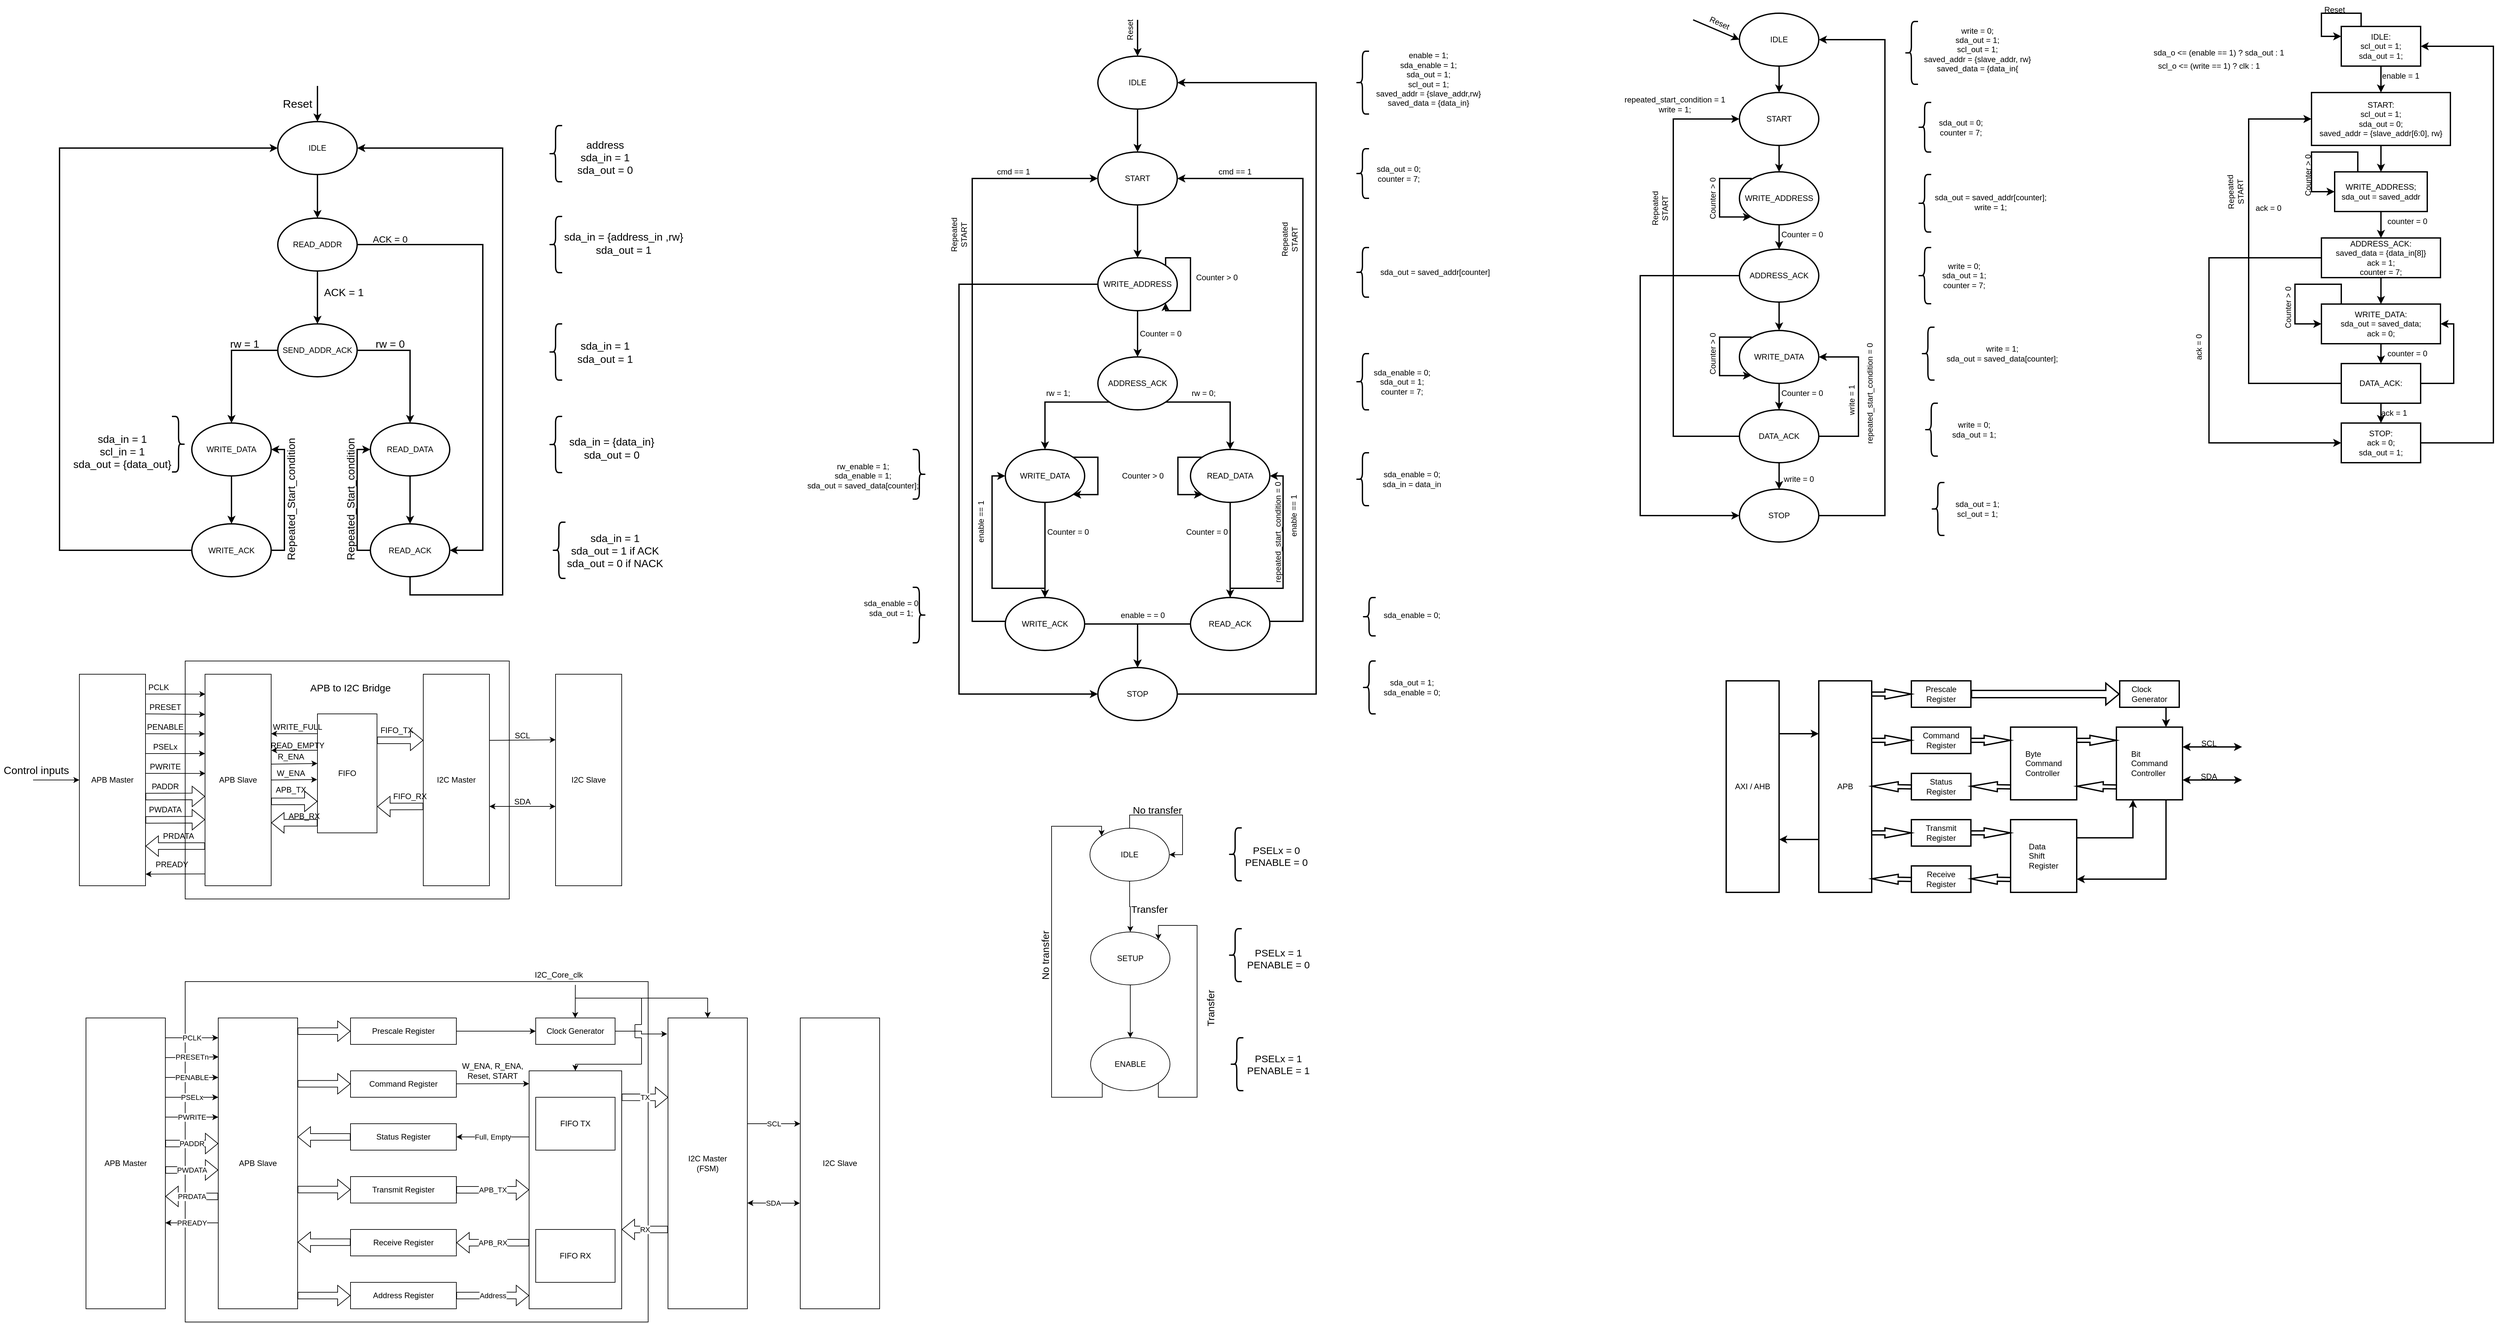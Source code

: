 <mxfile version="23.1.6" type="device">
  <diagram name="Trang-1" id="un2Z05jWp1YboLDthFjY">
    <mxGraphModel dx="5062" dy="821" grid="1" gridSize="10" guides="1" tooltips="1" connect="1" arrows="1" fold="1" page="1" pageScale="1" pageWidth="3300" pageHeight="4681" background="none" math="0" shadow="0">
      <root>
        <mxCell id="0" />
        <mxCell id="1" parent="0" />
        <mxCell id="O6nymS9VzcSn-RoIdrOi-1" value="" style="rounded=0;whiteSpace=wrap;html=1;" vertex="1" parent="1">
          <mxGeometry x="-2970" y="1505" width="700" height="515" as="geometry" />
        </mxCell>
        <mxCell id="wLMxWUrb70poK8knPChm-42" value="" style="rounded=0;whiteSpace=wrap;html=1;" parent="1" vertex="1">
          <mxGeometry x="-2450" y="1640" width="140" height="360" as="geometry" />
        </mxCell>
        <mxCell id="p-fW8wBB_FOYrnYTalBx-36" value="" style="rounded=0;whiteSpace=wrap;html=1;" parent="1" vertex="1">
          <mxGeometry x="-2970" y="1020" width="490" height="360" as="geometry" />
        </mxCell>
        <mxCell id="miS93AJrWsVp9ImznYEP-99" style="edgeStyle=orthogonalEdgeStyle;rounded=0;orthogonalLoop=1;jettySize=auto;html=1;entryX=0.5;entryY=0;entryDx=0;entryDy=0;labelBackgroundColor=none;fontColor=default;strokeWidth=2;" parent="1" source="miS93AJrWsVp9ImznYEP-97" target="miS93AJrWsVp9ImznYEP-98" edge="1">
          <mxGeometry relative="1" as="geometry" />
        </mxCell>
        <mxCell id="miS93AJrWsVp9ImznYEP-97" value="IDLE:&lt;br&gt;scl_out = 1;&lt;br&gt;sda_out = 1;" style="rounded=0;whiteSpace=wrap;html=1;labelBackgroundColor=none;strokeWidth=2;" parent="1" vertex="1">
          <mxGeometry x="290" y="60" width="120" height="60" as="geometry" />
        </mxCell>
        <mxCell id="miS93AJrWsVp9ImznYEP-104" style="edgeStyle=orthogonalEdgeStyle;rounded=0;orthogonalLoop=1;jettySize=auto;html=1;entryX=0.5;entryY=0;entryDx=0;entryDy=0;labelBackgroundColor=none;fontColor=default;strokeWidth=2;" parent="1" source="miS93AJrWsVp9ImznYEP-98" target="miS93AJrWsVp9ImznYEP-102" edge="1">
          <mxGeometry relative="1" as="geometry" />
        </mxCell>
        <mxCell id="miS93AJrWsVp9ImznYEP-98" value="START:&lt;br&gt;scl_out = 1;&lt;br&gt;sda_out = 0;&lt;br&gt;saved_addr = {slave_addr[6:0], rw}" style="rounded=0;whiteSpace=wrap;html=1;labelBackgroundColor=none;strokeWidth=2;" parent="1" vertex="1">
          <mxGeometry x="245" y="160" width="210" height="80" as="geometry" />
        </mxCell>
        <mxCell id="miS93AJrWsVp9ImznYEP-100" value="enable = 1" style="text;html=1;strokeColor=none;fillColor=none;align=center;verticalAlign=middle;whiteSpace=wrap;rounded=0;labelBackgroundColor=none;strokeWidth=2;" parent="1" vertex="1">
          <mxGeometry x="350" y="120" width="60" height="30" as="geometry" />
        </mxCell>
        <mxCell id="miS93AJrWsVp9ImznYEP-105" style="edgeStyle=orthogonalEdgeStyle;rounded=0;orthogonalLoop=1;jettySize=auto;html=1;labelBackgroundColor=none;fontColor=default;strokeWidth=2;" parent="1" source="miS93AJrWsVp9ImznYEP-102" target="miS93AJrWsVp9ImznYEP-103" edge="1">
          <mxGeometry relative="1" as="geometry" />
        </mxCell>
        <mxCell id="miS93AJrWsVp9ImznYEP-102" value="WRITE_ADDRESS;&lt;br&gt;sda_out = saved_addr" style="rounded=0;whiteSpace=wrap;html=1;labelBackgroundColor=none;strokeWidth=2;" parent="1" vertex="1">
          <mxGeometry x="280" y="280" width="140" height="60" as="geometry" />
        </mxCell>
        <mxCell id="miS93AJrWsVp9ImznYEP-107" style="edgeStyle=orthogonalEdgeStyle;rounded=0;orthogonalLoop=1;jettySize=auto;html=1;entryX=0.5;entryY=0;entryDx=0;entryDy=0;labelBackgroundColor=none;fontColor=default;strokeWidth=2;" parent="1" source="miS93AJrWsVp9ImznYEP-103" target="miS93AJrWsVp9ImznYEP-106" edge="1">
          <mxGeometry relative="1" as="geometry" />
        </mxCell>
        <mxCell id="VFzLhjENbyDKadtDuFec-65" style="edgeStyle=orthogonalEdgeStyle;rounded=0;orthogonalLoop=1;jettySize=auto;html=1;entryX=0;entryY=0.5;entryDx=0;entryDy=0;strokeWidth=2;" parent="1" source="miS93AJrWsVp9ImznYEP-103" target="miS93AJrWsVp9ImznYEP-110" edge="1">
          <mxGeometry relative="1" as="geometry">
            <Array as="points">
              <mxPoint x="90" y="410" />
              <mxPoint x="90" y="690" />
            </Array>
          </mxGeometry>
        </mxCell>
        <mxCell id="miS93AJrWsVp9ImznYEP-103" value="ADDRESS_ACK:&lt;br&gt;saved_data = {data_in[8]}&lt;br&gt;ack = 1;&lt;br&gt;counter = 7;" style="rounded=0;whiteSpace=wrap;html=1;labelBackgroundColor=none;strokeWidth=2;" parent="1" vertex="1">
          <mxGeometry x="260" y="380" width="180" height="60" as="geometry" />
        </mxCell>
        <mxCell id="miS93AJrWsVp9ImznYEP-109" style="edgeStyle=orthogonalEdgeStyle;rounded=0;orthogonalLoop=1;jettySize=auto;html=1;entryX=0.5;entryY=0;entryDx=0;entryDy=0;labelBackgroundColor=none;fontColor=default;strokeWidth=2;" parent="1" source="miS93AJrWsVp9ImznYEP-106" target="miS93AJrWsVp9ImznYEP-108" edge="1">
          <mxGeometry relative="1" as="geometry" />
        </mxCell>
        <mxCell id="miS93AJrWsVp9ImznYEP-106" value="WRITE_DATA:&lt;br&gt;sda_out = saved_data;&lt;br&gt;ack = 0;" style="rounded=0;whiteSpace=wrap;html=1;labelBackgroundColor=none;strokeWidth=2;" parent="1" vertex="1">
          <mxGeometry x="260" y="480" width="180" height="60" as="geometry" />
        </mxCell>
        <mxCell id="miS93AJrWsVp9ImznYEP-111" style="edgeStyle=orthogonalEdgeStyle;rounded=0;orthogonalLoop=1;jettySize=auto;html=1;entryX=0.5;entryY=0;entryDx=0;entryDy=0;labelBackgroundColor=none;fontColor=default;strokeWidth=2;" parent="1" source="miS93AJrWsVp9ImznYEP-108" target="miS93AJrWsVp9ImznYEP-110" edge="1">
          <mxGeometry relative="1" as="geometry" />
        </mxCell>
        <mxCell id="VFzLhjENbyDKadtDuFec-39" style="edgeStyle=orthogonalEdgeStyle;rounded=0;orthogonalLoop=1;jettySize=auto;html=1;entryX=1;entryY=0.5;entryDx=0;entryDy=0;strokeWidth=2;" parent="1" source="miS93AJrWsVp9ImznYEP-108" target="miS93AJrWsVp9ImznYEP-106" edge="1">
          <mxGeometry relative="1" as="geometry">
            <Array as="points">
              <mxPoint x="460" y="600" />
              <mxPoint x="460" y="510" />
            </Array>
          </mxGeometry>
        </mxCell>
        <mxCell id="VFzLhjENbyDKadtDuFec-68" style="edgeStyle=orthogonalEdgeStyle;rounded=0;orthogonalLoop=1;jettySize=auto;html=1;entryX=0;entryY=0.5;entryDx=0;entryDy=0;strokeWidth=2;" parent="1" source="miS93AJrWsVp9ImznYEP-108" target="miS93AJrWsVp9ImznYEP-98" edge="1">
          <mxGeometry relative="1" as="geometry">
            <Array as="points">
              <mxPoint x="150" y="600" />
              <mxPoint x="150" y="200" />
            </Array>
          </mxGeometry>
        </mxCell>
        <mxCell id="miS93AJrWsVp9ImznYEP-108" value="DATA_ACK:&lt;br&gt;" style="rounded=0;whiteSpace=wrap;html=1;labelBackgroundColor=none;strokeWidth=2;" parent="1" vertex="1">
          <mxGeometry x="290" y="570" width="120" height="60" as="geometry" />
        </mxCell>
        <mxCell id="miS93AJrWsVp9ImznYEP-112" style="edgeStyle=orthogonalEdgeStyle;rounded=0;orthogonalLoop=1;jettySize=auto;html=1;entryX=1;entryY=0.5;entryDx=0;entryDy=0;labelBackgroundColor=none;fontColor=default;strokeWidth=2;" parent="1" source="miS93AJrWsVp9ImznYEP-110" target="miS93AJrWsVp9ImznYEP-97" edge="1">
          <mxGeometry relative="1" as="geometry">
            <Array as="points">
              <mxPoint x="520" y="690" />
              <mxPoint x="520" y="90" />
            </Array>
          </mxGeometry>
        </mxCell>
        <mxCell id="miS93AJrWsVp9ImznYEP-110" value="STOP:&lt;br&gt;ack = 0;&lt;br&gt;sda_out = 1;" style="rounded=0;whiteSpace=wrap;html=1;labelBackgroundColor=none;strokeWidth=2;" parent="1" vertex="1">
          <mxGeometry x="290" y="660" width="120" height="60" as="geometry" />
        </mxCell>
        <mxCell id="miS93AJrWsVp9ImznYEP-113" value="sda_o &amp;lt;= (enable == 1) ? sda_out : 1" style="text;html=1;strokeColor=none;fillColor=none;align=center;verticalAlign=middle;whiteSpace=wrap;rounded=0;labelBackgroundColor=none;strokeWidth=2;" parent="1" vertex="1">
          <mxGeometry y="85" width="210" height="30" as="geometry" />
        </mxCell>
        <mxCell id="miS93AJrWsVp9ImznYEP-114" value="scl_o &amp;lt;= (write == 1) ? clk : 1" style="text;html=1;strokeColor=none;fillColor=none;align=center;verticalAlign=middle;whiteSpace=wrap;rounded=0;labelBackgroundColor=none;strokeWidth=2;" parent="1" vertex="1">
          <mxGeometry x="-10" y="105" width="200" height="30" as="geometry" />
        </mxCell>
        <mxCell id="miS93AJrWsVp9ImznYEP-115" style="edgeStyle=orthogonalEdgeStyle;rounded=0;orthogonalLoop=1;jettySize=auto;html=1;entryX=0;entryY=0.5;entryDx=0;entryDy=0;labelBackgroundColor=none;fontColor=default;entryPerimeter=0;strokeWidth=2;" parent="1" target="miS93AJrWsVp9ImznYEP-106" edge="1">
          <mxGeometry relative="1" as="geometry">
            <mxPoint x="290" y="480" as="sourcePoint" />
            <mxPoint x="255" y="510" as="targetPoint" />
            <Array as="points">
              <mxPoint x="290" y="450" />
              <mxPoint x="220" y="450" />
              <mxPoint x="220" y="510" />
            </Array>
          </mxGeometry>
        </mxCell>
        <mxCell id="miS93AJrWsVp9ImznYEP-117" value="Counter &amp;gt; 0&lt;br&gt;" style="text;html=1;strokeColor=none;fillColor=none;align=center;verticalAlign=middle;whiteSpace=wrap;rounded=0;labelBackgroundColor=none;rotation=-90;strokeWidth=2;" parent="1" vertex="1">
          <mxGeometry x="170" y="270" width="140" height="30" as="geometry" />
        </mxCell>
        <mxCell id="miS93AJrWsVp9ImznYEP-119" style="edgeStyle=orthogonalEdgeStyle;rounded=0;orthogonalLoop=1;jettySize=auto;html=1;entryX=0;entryY=0.25;entryDx=0;entryDy=0;labelBackgroundColor=none;fontColor=default;strokeWidth=2;" parent="1" edge="1">
          <mxGeometry relative="1" as="geometry">
            <mxPoint x="315" y="280" as="sourcePoint" />
            <mxPoint x="280" y="310" as="targetPoint" />
            <Array as="points">
              <mxPoint x="315" y="250" />
              <mxPoint x="245" y="250" />
              <mxPoint x="245" y="310" />
            </Array>
          </mxGeometry>
        </mxCell>
        <mxCell id="miS93AJrWsVp9ImznYEP-120" value="Counter &amp;gt; 0" style="text;html=1;strokeColor=none;fillColor=none;align=center;verticalAlign=middle;whiteSpace=wrap;rounded=0;labelBackgroundColor=none;rotation=-90;strokeWidth=2;" parent="1" vertex="1">
          <mxGeometry x="140" y="470" width="140" height="30" as="geometry" />
        </mxCell>
        <mxCell id="miS93AJrWsVp9ImznYEP-121" value="counter = 0" style="text;html=1;strokeColor=none;fillColor=none;align=center;verticalAlign=middle;whiteSpace=wrap;rounded=0;labelBackgroundColor=none;strokeWidth=2;" parent="1" vertex="1">
          <mxGeometry x="340" y="540" width="100" height="30" as="geometry" />
        </mxCell>
        <mxCell id="miS93AJrWsVp9ImznYEP-122" value="counter = 0" style="text;html=1;strokeColor=none;fillColor=none;align=center;verticalAlign=middle;whiteSpace=wrap;rounded=0;labelBackgroundColor=none;strokeWidth=2;" parent="1" vertex="1">
          <mxGeometry x="340" y="340" width="100" height="30" as="geometry" />
        </mxCell>
        <mxCell id="VFzLhjENbyDKadtDuFec-7" style="edgeStyle=orthogonalEdgeStyle;rounded=0;orthogonalLoop=1;jettySize=auto;html=1;exitX=0.25;exitY=0;exitDx=0;exitDy=0;entryX=0;entryY=0.25;entryDx=0;entryDy=0;strokeWidth=2;" parent="1" source="miS93AJrWsVp9ImznYEP-97" target="miS93AJrWsVp9ImznYEP-97" edge="1">
          <mxGeometry relative="1" as="geometry">
            <Array as="points">
              <mxPoint x="320" y="40" />
              <mxPoint x="260" y="40" />
              <mxPoint x="260" y="75" />
            </Array>
          </mxGeometry>
        </mxCell>
        <mxCell id="VFzLhjENbyDKadtDuFec-8" value="Reset" style="text;html=1;strokeColor=none;fillColor=none;align=center;verticalAlign=middle;whiteSpace=wrap;rounded=0;strokeWidth=2;" parent="1" vertex="1">
          <mxGeometry x="250" y="20" width="60" height="30" as="geometry" />
        </mxCell>
        <mxCell id="VFzLhjENbyDKadtDuFec-69" value="Repeated START" style="text;html=1;strokeColor=none;fillColor=none;align=center;verticalAlign=middle;whiteSpace=wrap;rounded=0;rotation=-92;strokeWidth=2;" parent="1" vertex="1">
          <mxGeometry x="100" y="295" width="60" height="30" as="geometry" />
        </mxCell>
        <mxCell id="VFzLhjENbyDKadtDuFec-105" style="edgeStyle=orthogonalEdgeStyle;rounded=0;orthogonalLoop=1;jettySize=auto;html=1;exitX=1;exitY=0.25;exitDx=0;exitDy=0;entryX=0;entryY=0.25;entryDx=0;entryDy=0;strokeWidth=2;" parent="1" source="VFzLhjENbyDKadtDuFec-70" target="VFzLhjENbyDKadtDuFec-71" edge="1">
          <mxGeometry relative="1" as="geometry" />
        </mxCell>
        <mxCell id="VFzLhjENbyDKadtDuFec-70" value="AXI / AHB" style="rounded=0;whiteSpace=wrap;html=1;strokeWidth=2;" parent="1" vertex="1">
          <mxGeometry x="-640" y="1050" width="80" height="320" as="geometry" />
        </mxCell>
        <mxCell id="VFzLhjENbyDKadtDuFec-106" style="edgeStyle=orthogonalEdgeStyle;rounded=0;orthogonalLoop=1;jettySize=auto;html=1;exitX=0;exitY=0.75;exitDx=0;exitDy=0;entryX=1;entryY=0.75;entryDx=0;entryDy=0;strokeWidth=2;" parent="1" source="VFzLhjENbyDKadtDuFec-71" target="VFzLhjENbyDKadtDuFec-70" edge="1">
          <mxGeometry relative="1" as="geometry" />
        </mxCell>
        <mxCell id="VFzLhjENbyDKadtDuFec-71" value="APB" style="rounded=0;whiteSpace=wrap;html=1;strokeWidth=2;" parent="1" vertex="1">
          <mxGeometry x="-500" y="1050" width="80" height="320" as="geometry" />
        </mxCell>
        <mxCell id="VFzLhjENbyDKadtDuFec-72" value="Prescale Register" style="rounded=0;whiteSpace=wrap;html=1;strokeWidth=2;" parent="1" vertex="1">
          <mxGeometry x="-360" y="1050" width="90" height="40" as="geometry" />
        </mxCell>
        <mxCell id="VFzLhjENbyDKadtDuFec-73" value="Command Register" style="rounded=0;whiteSpace=wrap;html=1;strokeWidth=2;" parent="1" vertex="1">
          <mxGeometry x="-360" y="1120" width="90" height="40" as="geometry" />
        </mxCell>
        <mxCell id="VFzLhjENbyDKadtDuFec-74" value="Status &lt;br&gt;Register" style="rounded=0;whiteSpace=wrap;html=1;strokeWidth=2;" parent="1" vertex="1">
          <mxGeometry x="-360" y="1190" width="90" height="40" as="geometry" />
        </mxCell>
        <mxCell id="VFzLhjENbyDKadtDuFec-75" value="Transmit Register" style="rounded=0;whiteSpace=wrap;html=1;strokeWidth=2;" parent="1" vertex="1">
          <mxGeometry x="-360" y="1260" width="90" height="40" as="geometry" />
        </mxCell>
        <mxCell id="VFzLhjENbyDKadtDuFec-76" value="Receive Register" style="rounded=0;whiteSpace=wrap;html=1;strokeWidth=2;" parent="1" vertex="1">
          <mxGeometry x="-360" y="1330" width="90" height="40" as="geometry" />
        </mxCell>
        <mxCell id="VFzLhjENbyDKadtDuFec-78" value="" style="html=1;shadow=0;dashed=0;align=center;verticalAlign=middle;shape=mxgraph.arrows2.arrow;dy=0.6;dx=40;notch=0;strokeWidth=2;" parent="1" vertex="1">
          <mxGeometry x="-420" y="1062.5" width="60" height="15" as="geometry" />
        </mxCell>
        <mxCell id="VFzLhjENbyDKadtDuFec-79" value="" style="html=1;shadow=0;dashed=0;align=center;verticalAlign=middle;shape=mxgraph.arrows2.arrow;dy=0.6;dx=40;notch=0;strokeWidth=2;" parent="1" vertex="1">
          <mxGeometry x="-420" y="1132.5" width="60" height="15" as="geometry" />
        </mxCell>
        <mxCell id="VFzLhjENbyDKadtDuFec-80" value="" style="html=1;shadow=0;dashed=0;align=center;verticalAlign=middle;shape=mxgraph.arrows2.arrow;dy=0.6;dx=40;notch=0;strokeWidth=2;" parent="1" vertex="1">
          <mxGeometry x="-420" y="1272.5" width="60" height="15" as="geometry" />
        </mxCell>
        <mxCell id="VFzLhjENbyDKadtDuFec-81" value="" style="html=1;shadow=0;dashed=0;align=center;verticalAlign=middle;shape=mxgraph.arrows2.arrow;dy=0.6;dx=40;notch=0;rotation=-179;strokeWidth=2;" parent="1" vertex="1">
          <mxGeometry x="-420" y="1202.5" width="60" height="15" as="geometry" />
        </mxCell>
        <mxCell id="VFzLhjENbyDKadtDuFec-82" value="" style="html=1;shadow=0;dashed=0;align=center;verticalAlign=middle;shape=mxgraph.arrows2.arrow;dy=0.6;dx=40;notch=0;rotation=-179;strokeWidth=2;" parent="1" vertex="1">
          <mxGeometry x="-420" y="1342.5" width="60" height="15" as="geometry" />
        </mxCell>
        <mxCell id="VFzLhjENbyDKadtDuFec-83" value="&lt;div style=&quot;text-align: left;&quot;&gt;&lt;span style=&quot;background-color: initial;&quot;&gt;Byte&lt;/span&gt;&lt;/div&gt;&lt;div style=&quot;text-align: left;&quot;&gt;&lt;span style=&quot;background-color: initial;&quot;&gt;Command&lt;/span&gt;&lt;/div&gt;&lt;div style=&quot;text-align: left;&quot;&gt;&lt;span style=&quot;background-color: initial;&quot;&gt;Controller&lt;/span&gt;&lt;/div&gt;" style="rounded=0;whiteSpace=wrap;html=1;strokeWidth=2;" parent="1" vertex="1">
          <mxGeometry x="-210" y="1120" width="100" height="110" as="geometry" />
        </mxCell>
        <mxCell id="VFzLhjENbyDKadtDuFec-84" value="" style="html=1;shadow=0;dashed=0;align=center;verticalAlign=middle;shape=mxgraph.arrows2.arrow;dy=0.6;dx=40;notch=0;strokeWidth=2;" parent="1" vertex="1">
          <mxGeometry x="-270" y="1132.5" width="60" height="15" as="geometry" />
        </mxCell>
        <mxCell id="VFzLhjENbyDKadtDuFec-85" value="" style="html=1;shadow=0;dashed=0;align=center;verticalAlign=middle;shape=mxgraph.arrows2.arrow;dy=0.6;dx=40;notch=0;rotation=-179;strokeWidth=2;" parent="1" vertex="1">
          <mxGeometry x="-270" y="1202.5" width="60" height="15" as="geometry" />
        </mxCell>
        <mxCell id="VFzLhjENbyDKadtDuFec-94" style="edgeStyle=orthogonalEdgeStyle;rounded=0;orthogonalLoop=1;jettySize=auto;html=1;exitX=1;exitY=0.25;exitDx=0;exitDy=0;entryX=0.25;entryY=1;entryDx=0;entryDy=0;strokeWidth=2;" parent="1" source="VFzLhjENbyDKadtDuFec-86" target="VFzLhjENbyDKadtDuFec-91" edge="1">
          <mxGeometry relative="1" as="geometry" />
        </mxCell>
        <mxCell id="VFzLhjENbyDKadtDuFec-86" value="&lt;div style=&quot;text-align: left;&quot;&gt;Data&lt;/div&gt;&lt;div style=&quot;text-align: left;&quot;&gt;Shift&amp;nbsp;&lt;/div&gt;&lt;div style=&quot;text-align: left;&quot;&gt;Register&lt;/div&gt;" style="rounded=0;whiteSpace=wrap;html=1;strokeWidth=2;" parent="1" vertex="1">
          <mxGeometry x="-210" y="1260" width="100" height="110" as="geometry" />
        </mxCell>
        <mxCell id="VFzLhjENbyDKadtDuFec-87" value="" style="html=1;shadow=0;dashed=0;align=center;verticalAlign=middle;shape=mxgraph.arrows2.arrow;dy=0.6;dx=40;notch=0;strokeWidth=2;" parent="1" vertex="1">
          <mxGeometry x="-270" y="1272.5" width="60" height="15" as="geometry" />
        </mxCell>
        <mxCell id="VFzLhjENbyDKadtDuFec-90" value="" style="html=1;shadow=0;dashed=0;align=center;verticalAlign=middle;shape=mxgraph.arrows2.arrow;dy=0.6;dx=40;notch=0;rotation=-179;strokeWidth=2;" parent="1" vertex="1">
          <mxGeometry x="-270" y="1342.5" width="60" height="15" as="geometry" />
        </mxCell>
        <mxCell id="VFzLhjENbyDKadtDuFec-91" value="&lt;div style=&quot;text-align: left;&quot;&gt;&lt;span style=&quot;background-color: initial;&quot;&gt;Bit&lt;/span&gt;&lt;/div&gt;&lt;div style=&quot;text-align: left;&quot;&gt;&lt;span style=&quot;background-color: initial;&quot;&gt;Command&lt;/span&gt;&lt;/div&gt;&lt;div style=&quot;text-align: left;&quot;&gt;&lt;span style=&quot;background-color: initial;&quot;&gt;Controller&lt;/span&gt;&lt;/div&gt;" style="rounded=0;whiteSpace=wrap;html=1;strokeWidth=2;" parent="1" vertex="1">
          <mxGeometry x="-50" y="1120" width="100" height="110" as="geometry" />
        </mxCell>
        <mxCell id="VFzLhjENbyDKadtDuFec-92" value="" style="html=1;shadow=0;dashed=0;align=center;verticalAlign=middle;shape=mxgraph.arrows2.arrow;dy=0.6;dx=40;notch=0;strokeWidth=2;" parent="1" vertex="1">
          <mxGeometry x="-110" y="1132.5" width="60" height="15" as="geometry" />
        </mxCell>
        <mxCell id="VFzLhjENbyDKadtDuFec-93" value="" style="html=1;shadow=0;dashed=0;align=center;verticalAlign=middle;shape=mxgraph.arrows2.arrow;dy=0.6;dx=40;notch=0;rotation=-179;strokeWidth=2;" parent="1" vertex="1">
          <mxGeometry x="-110" y="1202.5" width="60" height="15" as="geometry" />
        </mxCell>
        <mxCell id="VFzLhjENbyDKadtDuFec-95" style="edgeStyle=orthogonalEdgeStyle;rounded=0;orthogonalLoop=1;jettySize=auto;html=1;exitX=0.75;exitY=1;exitDx=0;exitDy=0;entryX=1;entryY=0.818;entryDx=0;entryDy=0;entryPerimeter=0;strokeWidth=2;" parent="1" source="VFzLhjENbyDKadtDuFec-91" target="VFzLhjENbyDKadtDuFec-86" edge="1">
          <mxGeometry relative="1" as="geometry" />
        </mxCell>
        <mxCell id="VFzLhjENbyDKadtDuFec-99" style="edgeStyle=orthogonalEdgeStyle;rounded=0;orthogonalLoop=1;jettySize=auto;html=1;exitX=0.75;exitY=1;exitDx=0;exitDy=0;entryX=0.75;entryY=0;entryDx=0;entryDy=0;strokeWidth=2;" parent="1" source="VFzLhjENbyDKadtDuFec-96" target="VFzLhjENbyDKadtDuFec-91" edge="1">
          <mxGeometry relative="1" as="geometry" />
        </mxCell>
        <mxCell id="VFzLhjENbyDKadtDuFec-96" value="&lt;div style=&quot;text-align: left;&quot;&gt;&lt;span style=&quot;background-color: initial;&quot;&gt;Clock&lt;/span&gt;&lt;/div&gt;&lt;div style=&quot;text-align: left;&quot;&gt;&lt;span style=&quot;background-color: initial;&quot;&gt;Generator&lt;/span&gt;&lt;/div&gt;" style="rounded=0;whiteSpace=wrap;html=1;strokeWidth=2;" parent="1" vertex="1">
          <mxGeometry x="-45" y="1050" width="90" height="40" as="geometry" />
        </mxCell>
        <mxCell id="VFzLhjENbyDKadtDuFec-108" value="" style="endArrow=classic;startArrow=classic;html=1;rounded=0;strokeWidth=2;" parent="1" edge="1">
          <mxGeometry width="50" height="50" relative="1" as="geometry">
            <mxPoint x="50" y="1150" as="sourcePoint" />
            <mxPoint x="140" y="1150" as="targetPoint" />
          </mxGeometry>
        </mxCell>
        <mxCell id="VFzLhjENbyDKadtDuFec-109" value="" style="endArrow=classic;startArrow=classic;html=1;rounded=0;strokeWidth=2;" parent="1" edge="1">
          <mxGeometry width="50" height="50" relative="1" as="geometry">
            <mxPoint x="50" y="1200" as="sourcePoint" />
            <mxPoint x="140" y="1200" as="targetPoint" />
          </mxGeometry>
        </mxCell>
        <mxCell id="VFzLhjENbyDKadtDuFec-110" value="SCL" style="text;html=1;strokeColor=none;fillColor=none;align=center;verticalAlign=middle;whiteSpace=wrap;rounded=0;strokeWidth=2;" parent="1" vertex="1">
          <mxGeometry x="60" y="1130" width="60" height="30" as="geometry" />
        </mxCell>
        <mxCell id="VFzLhjENbyDKadtDuFec-111" value="SDA" style="text;html=1;strokeColor=none;fillColor=none;align=center;verticalAlign=middle;whiteSpace=wrap;rounded=0;strokeWidth=2;" parent="1" vertex="1">
          <mxGeometry x="60" y="1180" width="60" height="30" as="geometry" />
        </mxCell>
        <mxCell id="VFzLhjENbyDKadtDuFec-112" value="ack = 0" style="text;html=1;strokeColor=none;fillColor=none;align=center;verticalAlign=middle;whiteSpace=wrap;rounded=0;rotation=-90;strokeWidth=2;" parent="1" vertex="1">
          <mxGeometry x="45" y="530" width="60" height="30" as="geometry" />
        </mxCell>
        <mxCell id="VFzLhjENbyDKadtDuFec-113" value="ack = 0" style="text;html=1;strokeColor=none;fillColor=none;align=center;verticalAlign=middle;whiteSpace=wrap;rounded=0;strokeWidth=2;" parent="1" vertex="1">
          <mxGeometry x="150" y="320" width="60" height="30" as="geometry" />
        </mxCell>
        <mxCell id="VFzLhjENbyDKadtDuFec-115" value="ack = 1" style="text;html=1;strokeColor=none;fillColor=none;align=center;verticalAlign=middle;whiteSpace=wrap;rounded=0;strokeWidth=2;" parent="1" vertex="1">
          <mxGeometry x="340" y="630" width="60" height="30" as="geometry" />
        </mxCell>
        <mxCell id="zmX6d302JymqhJtnB4PH-10" style="edgeStyle=orthogonalEdgeStyle;rounded=0;orthogonalLoop=1;jettySize=auto;html=1;exitX=0.5;exitY=1;exitDx=0;exitDy=0;entryX=0.5;entryY=0;entryDx=0;entryDy=0;strokeWidth=2;" parent="1" source="zmX6d302JymqhJtnB4PH-1" target="zmX6d302JymqhJtnB4PH-2" edge="1">
          <mxGeometry relative="1" as="geometry" />
        </mxCell>
        <mxCell id="zmX6d302JymqhJtnB4PH-1" value="IDLE" style="ellipse;whiteSpace=wrap;html=1;strokeWidth=2;" parent="1" vertex="1">
          <mxGeometry x="-1590" y="105" width="120" height="80" as="geometry" />
        </mxCell>
        <mxCell id="zmX6d302JymqhJtnB4PH-11" style="edgeStyle=orthogonalEdgeStyle;rounded=0;orthogonalLoop=1;jettySize=auto;html=1;entryX=0.5;entryY=0;entryDx=0;entryDy=0;strokeWidth=2;" parent="1" source="zmX6d302JymqhJtnB4PH-2" target="zmX6d302JymqhJtnB4PH-3" edge="1">
          <mxGeometry relative="1" as="geometry" />
        </mxCell>
        <mxCell id="zmX6d302JymqhJtnB4PH-2" value="START" style="ellipse;whiteSpace=wrap;html=1;strokeWidth=2;" parent="1" vertex="1">
          <mxGeometry x="-1590" y="250" width="120" height="80" as="geometry" />
        </mxCell>
        <mxCell id="zmX6d302JymqhJtnB4PH-12" style="edgeStyle=orthogonalEdgeStyle;rounded=0;orthogonalLoop=1;jettySize=auto;html=1;entryX=0.5;entryY=0;entryDx=0;entryDy=0;strokeWidth=2;" parent="1" source="zmX6d302JymqhJtnB4PH-3" target="zmX6d302JymqhJtnB4PH-4" edge="1">
          <mxGeometry relative="1" as="geometry" />
        </mxCell>
        <mxCell id="zmX6d302JymqhJtnB4PH-23" style="edgeStyle=orthogonalEdgeStyle;rounded=0;orthogonalLoop=1;jettySize=auto;html=1;entryX=0;entryY=0.5;entryDx=0;entryDy=0;strokeWidth=2;" parent="1" source="zmX6d302JymqhJtnB4PH-3" target="zmX6d302JymqhJtnB4PH-9" edge="1">
          <mxGeometry relative="1" as="geometry">
            <Array as="points">
              <mxPoint x="-1800" y="450" />
              <mxPoint x="-1800" y="1070" />
            </Array>
          </mxGeometry>
        </mxCell>
        <mxCell id="zmX6d302JymqhJtnB4PH-3" value="WRITE_ADDRESS" style="ellipse;whiteSpace=wrap;html=1;strokeWidth=2;" parent="1" vertex="1">
          <mxGeometry x="-1590" y="410" width="120" height="80" as="geometry" />
        </mxCell>
        <mxCell id="zmX6d302JymqhJtnB4PH-13" style="edgeStyle=orthogonalEdgeStyle;rounded=0;orthogonalLoop=1;jettySize=auto;html=1;exitX=0;exitY=1;exitDx=0;exitDy=0;entryX=0.5;entryY=0;entryDx=0;entryDy=0;strokeWidth=2;" parent="1" source="zmX6d302JymqhJtnB4PH-4" target="zmX6d302JymqhJtnB4PH-5" edge="1">
          <mxGeometry relative="1" as="geometry" />
        </mxCell>
        <mxCell id="zmX6d302JymqhJtnB4PH-17" style="edgeStyle=orthogonalEdgeStyle;rounded=0;orthogonalLoop=1;jettySize=auto;html=1;exitX=1;exitY=1;exitDx=0;exitDy=0;entryX=0.5;entryY=0;entryDx=0;entryDy=0;strokeWidth=2;" parent="1" source="zmX6d302JymqhJtnB4PH-4" target="zmX6d302JymqhJtnB4PH-6" edge="1">
          <mxGeometry relative="1" as="geometry" />
        </mxCell>
        <mxCell id="zmX6d302JymqhJtnB4PH-4" value="ADDRESS_ACK" style="ellipse;whiteSpace=wrap;html=1;strokeWidth=2;" parent="1" vertex="1">
          <mxGeometry x="-1590" y="560" width="120" height="80" as="geometry" />
        </mxCell>
        <mxCell id="zmX6d302JymqhJtnB4PH-14" style="edgeStyle=orthogonalEdgeStyle;rounded=0;orthogonalLoop=1;jettySize=auto;html=1;entryX=0.5;entryY=0;entryDx=0;entryDy=0;strokeWidth=2;" parent="1" source="zmX6d302JymqhJtnB4PH-5" target="zmX6d302JymqhJtnB4PH-7" edge="1">
          <mxGeometry relative="1" as="geometry" />
        </mxCell>
        <mxCell id="zmX6d302JymqhJtnB4PH-5" value="WRITE_DATA" style="ellipse;whiteSpace=wrap;html=1;strokeWidth=2;" parent="1" vertex="1">
          <mxGeometry x="-1730" y="700" width="120" height="80" as="geometry" />
        </mxCell>
        <mxCell id="zmX6d302JymqhJtnB4PH-18" style="edgeStyle=orthogonalEdgeStyle;rounded=0;orthogonalLoop=1;jettySize=auto;html=1;entryX=0.5;entryY=0;entryDx=0;entryDy=0;strokeWidth=2;" parent="1" source="zmX6d302JymqhJtnB4PH-6" target="zmX6d302JymqhJtnB4PH-8" edge="1">
          <mxGeometry relative="1" as="geometry" />
        </mxCell>
        <mxCell id="zmX6d302JymqhJtnB4PH-6" value="READ_DATA" style="ellipse;whiteSpace=wrap;html=1;strokeWidth=2;" parent="1" vertex="1">
          <mxGeometry x="-1450" y="700" width="120" height="80" as="geometry" />
        </mxCell>
        <mxCell id="zmX6d302JymqhJtnB4PH-15" style="edgeStyle=orthogonalEdgeStyle;rounded=0;orthogonalLoop=1;jettySize=auto;html=1;entryX=0.5;entryY=0;entryDx=0;entryDy=0;strokeWidth=2;" parent="1" source="zmX6d302JymqhJtnB4PH-7" target="zmX6d302JymqhJtnB4PH-9" edge="1">
          <mxGeometry relative="1" as="geometry">
            <Array as="points">
              <mxPoint x="-1530" y="964" />
            </Array>
          </mxGeometry>
        </mxCell>
        <mxCell id="zmX6d302JymqhJtnB4PH-19" style="edgeStyle=orthogonalEdgeStyle;rounded=0;orthogonalLoop=1;jettySize=auto;html=1;entryX=0;entryY=0.5;entryDx=0;entryDy=0;strokeWidth=2;" parent="1" source="zmX6d302JymqhJtnB4PH-7" target="zmX6d302JymqhJtnB4PH-5" edge="1">
          <mxGeometry relative="1" as="geometry">
            <Array as="points">
              <mxPoint x="-1670" y="910" />
              <mxPoint x="-1750" y="910" />
              <mxPoint x="-1750" y="740" />
            </Array>
          </mxGeometry>
        </mxCell>
        <mxCell id="KzA25OJin_b2LwNaAo7r-1" style="edgeStyle=orthogonalEdgeStyle;rounded=0;orthogonalLoop=1;jettySize=auto;html=1;exitX=0;exitY=1;exitDx=0;exitDy=0;entryX=0;entryY=0.5;entryDx=0;entryDy=0;strokeWidth=2;" parent="1" source="zmX6d302JymqhJtnB4PH-7" target="zmX6d302JymqhJtnB4PH-2" edge="1">
          <mxGeometry relative="1" as="geometry">
            <Array as="points">
              <mxPoint x="-1712" y="960" />
              <mxPoint x="-1780" y="960" />
              <mxPoint x="-1780" y="290" />
            </Array>
          </mxGeometry>
        </mxCell>
        <mxCell id="zmX6d302JymqhJtnB4PH-7" value="WRITE_ACK" style="ellipse;whiteSpace=wrap;html=1;strokeWidth=2;" parent="1" vertex="1">
          <mxGeometry x="-1730" y="924" width="120" height="80" as="geometry" />
        </mxCell>
        <mxCell id="zmX6d302JymqhJtnB4PH-20" style="edgeStyle=orthogonalEdgeStyle;rounded=0;orthogonalLoop=1;jettySize=auto;html=1;entryX=1;entryY=0.5;entryDx=0;entryDy=0;strokeWidth=2;" parent="1" source="zmX6d302JymqhJtnB4PH-8" target="zmX6d302JymqhJtnB4PH-6" edge="1">
          <mxGeometry relative="1" as="geometry">
            <Array as="points">
              <mxPoint x="-1390" y="910" />
              <mxPoint x="-1310" y="910" />
              <mxPoint x="-1310" y="740" />
            </Array>
          </mxGeometry>
        </mxCell>
        <mxCell id="KzA25OJin_b2LwNaAo7r-2" style="edgeStyle=orthogonalEdgeStyle;rounded=0;orthogonalLoop=1;jettySize=auto;html=1;exitX=1;exitY=1;exitDx=0;exitDy=0;entryX=1;entryY=0.5;entryDx=0;entryDy=0;strokeWidth=2;" parent="1" source="zmX6d302JymqhJtnB4PH-8" target="zmX6d302JymqhJtnB4PH-2" edge="1">
          <mxGeometry relative="1" as="geometry">
            <Array as="points">
              <mxPoint x="-1348" y="960" />
              <mxPoint x="-1280" y="960" />
              <mxPoint x="-1280" y="290" />
            </Array>
          </mxGeometry>
        </mxCell>
        <mxCell id="KzA25OJin_b2LwNaAo7r-36" style="edgeStyle=orthogonalEdgeStyle;rounded=0;orthogonalLoop=1;jettySize=auto;html=1;entryX=0.5;entryY=0;entryDx=0;entryDy=0;strokeWidth=2;" parent="1" source="zmX6d302JymqhJtnB4PH-8" target="zmX6d302JymqhJtnB4PH-9" edge="1">
          <mxGeometry relative="1" as="geometry" />
        </mxCell>
        <mxCell id="zmX6d302JymqhJtnB4PH-8" value="READ_ACK" style="ellipse;whiteSpace=wrap;html=1;strokeWidth=2;" parent="1" vertex="1">
          <mxGeometry x="-1450" y="924" width="120" height="80" as="geometry" />
        </mxCell>
        <mxCell id="zmX6d302JymqhJtnB4PH-24" style="edgeStyle=orthogonalEdgeStyle;rounded=0;orthogonalLoop=1;jettySize=auto;html=1;entryX=1;entryY=0.5;entryDx=0;entryDy=0;exitX=1;exitY=0.5;exitDx=0;exitDy=0;strokeWidth=2;" parent="1" source="zmX6d302JymqhJtnB4PH-9" target="zmX6d302JymqhJtnB4PH-1" edge="1">
          <mxGeometry relative="1" as="geometry">
            <Array as="points">
              <mxPoint x="-1260" y="1070" />
              <mxPoint x="-1260" y="145" />
            </Array>
            <mxPoint x="-1460" y="1010.0" as="sourcePoint" />
            <mxPoint x="-1460" y="145" as="targetPoint" />
          </mxGeometry>
        </mxCell>
        <mxCell id="zmX6d302JymqhJtnB4PH-9" value="STOP" style="ellipse;whiteSpace=wrap;html=1;strokeWidth=2;" parent="1" vertex="1">
          <mxGeometry x="-1590" y="1030" width="120" height="80" as="geometry" />
        </mxCell>
        <mxCell id="zmX6d302JymqhJtnB4PH-21" style="edgeStyle=orthogonalEdgeStyle;rounded=0;orthogonalLoop=1;jettySize=auto;html=1;exitX=1;exitY=0;exitDx=0;exitDy=0;entryX=1;entryY=1;entryDx=0;entryDy=0;strokeWidth=2;" parent="1" source="zmX6d302JymqhJtnB4PH-5" target="zmX6d302JymqhJtnB4PH-5" edge="1">
          <mxGeometry relative="1" as="geometry">
            <Array as="points">
              <mxPoint x="-1590" y="712" />
              <mxPoint x="-1590" y="768" />
            </Array>
          </mxGeometry>
        </mxCell>
        <mxCell id="zmX6d302JymqhJtnB4PH-22" style="edgeStyle=orthogonalEdgeStyle;rounded=0;orthogonalLoop=1;jettySize=auto;html=1;exitX=0;exitY=0;exitDx=0;exitDy=0;entryX=0;entryY=1;entryDx=0;entryDy=0;strokeWidth=2;" parent="1" source="zmX6d302JymqhJtnB4PH-6" target="zmX6d302JymqhJtnB4PH-6" edge="1">
          <mxGeometry relative="1" as="geometry">
            <Array as="points">
              <mxPoint x="-1469" y="712" />
              <mxPoint x="-1469" y="768" />
            </Array>
          </mxGeometry>
        </mxCell>
        <mxCell id="zmX6d302JymqhJtnB4PH-25" style="edgeStyle=orthogonalEdgeStyle;rounded=0;orthogonalLoop=1;jettySize=auto;html=1;exitX=1;exitY=0;exitDx=0;exitDy=0;entryX=1;entryY=1;entryDx=0;entryDy=0;strokeWidth=2;" parent="1" source="zmX6d302JymqhJtnB4PH-3" target="zmX6d302JymqhJtnB4PH-3" edge="1">
          <mxGeometry relative="1" as="geometry">
            <Array as="points">
              <mxPoint x="-1488" y="410" />
              <mxPoint x="-1450" y="410" />
              <mxPoint x="-1450" y="490" />
              <mxPoint x="-1488" y="490" />
            </Array>
          </mxGeometry>
        </mxCell>
        <mxCell id="zmX6d302JymqhJtnB4PH-29" value="Counter &amp;gt; 0" style="text;html=1;strokeColor=none;fillColor=none;align=center;verticalAlign=middle;whiteSpace=wrap;rounded=0;strokeWidth=2;" parent="1" vertex="1">
          <mxGeometry x="-1562" y="725" width="80" height="30" as="geometry" />
        </mxCell>
        <mxCell id="zmX6d302JymqhJtnB4PH-30" value="Counter = 0" style="text;html=1;strokeColor=none;fillColor=none;align=center;verticalAlign=middle;whiteSpace=wrap;rounded=0;strokeWidth=2;" parent="1" vertex="1">
          <mxGeometry x="-1680" y="810" width="90" height="30" as="geometry" />
        </mxCell>
        <mxCell id="zmX6d302JymqhJtnB4PH-31" value="Counter = 0" style="text;html=1;strokeColor=none;fillColor=none;align=center;verticalAlign=middle;whiteSpace=wrap;rounded=0;strokeWidth=2;" parent="1" vertex="1">
          <mxGeometry x="-1470" y="810" width="90" height="30" as="geometry" />
        </mxCell>
        <mxCell id="zmX6d302JymqhJtnB4PH-32" value="Counter &amp;gt; 0" style="text;html=1;strokeColor=none;fillColor=none;align=center;verticalAlign=middle;whiteSpace=wrap;rounded=0;strokeWidth=2;" parent="1" vertex="1">
          <mxGeometry x="-1450" y="425" width="80" height="30" as="geometry" />
        </mxCell>
        <mxCell id="zmX6d302JymqhJtnB4PH-33" value="Counter = 0" style="text;html=1;strokeColor=none;fillColor=none;align=center;verticalAlign=middle;whiteSpace=wrap;rounded=0;strokeWidth=2;" parent="1" vertex="1">
          <mxGeometry x="-1540" y="510" width="90" height="30" as="geometry" />
        </mxCell>
        <mxCell id="zmX6d302JymqhJtnB4PH-35" value="Repeated START" style="text;html=1;strokeColor=none;fillColor=none;align=center;verticalAlign=middle;whiteSpace=wrap;rounded=0;rotation=-90;strokeWidth=2;" parent="1" vertex="1">
          <mxGeometry x="-1330" y="367" width="60" height="30" as="geometry" />
        </mxCell>
        <mxCell id="zmX6d302JymqhJtnB4PH-36" value="Repeated START" style="text;html=1;strokeColor=none;fillColor=none;align=center;verticalAlign=middle;whiteSpace=wrap;rounded=0;rotation=-90;strokeWidth=2;" parent="1" vertex="1">
          <mxGeometry x="-1830" y="360" width="60" height="30" as="geometry" />
        </mxCell>
        <mxCell id="zmX6d302JymqhJtnB4PH-37" value="Reset" style="text;html=1;strokeColor=none;fillColor=none;align=center;verticalAlign=middle;whiteSpace=wrap;rounded=0;rotation=-90;strokeWidth=2;" parent="1" vertex="1">
          <mxGeometry x="-1580" y="40" width="78" height="50" as="geometry" />
        </mxCell>
        <mxCell id="zmX6d302JymqhJtnB4PH-50" style="edgeStyle=orthogonalEdgeStyle;rounded=0;orthogonalLoop=1;jettySize=auto;html=1;entryX=0.5;entryY=0;entryDx=0;entryDy=0;strokeWidth=2;" parent="1" source="zmX6d302JymqhJtnB4PH-43" target="zmX6d302JymqhJtnB4PH-44" edge="1">
          <mxGeometry relative="1" as="geometry" />
        </mxCell>
        <mxCell id="zmX6d302JymqhJtnB4PH-43" value="IDLE" style="ellipse;whiteSpace=wrap;html=1;strokeWidth=2;" parent="1" vertex="1">
          <mxGeometry x="-620" y="40" width="120" height="80" as="geometry" />
        </mxCell>
        <mxCell id="zmX6d302JymqhJtnB4PH-51" style="edgeStyle=orthogonalEdgeStyle;rounded=0;orthogonalLoop=1;jettySize=auto;html=1;entryX=0.5;entryY=0;entryDx=0;entryDy=0;strokeWidth=2;" parent="1" source="zmX6d302JymqhJtnB4PH-44" target="zmX6d302JymqhJtnB4PH-45" edge="1">
          <mxGeometry relative="1" as="geometry" />
        </mxCell>
        <mxCell id="zmX6d302JymqhJtnB4PH-44" value="START" style="ellipse;whiteSpace=wrap;html=1;strokeWidth=2;" parent="1" vertex="1">
          <mxGeometry x="-620" y="160" width="120" height="80" as="geometry" />
        </mxCell>
        <mxCell id="zmX6d302JymqhJtnB4PH-52" style="edgeStyle=orthogonalEdgeStyle;rounded=0;orthogonalLoop=1;jettySize=auto;html=1;exitX=0.5;exitY=1;exitDx=0;exitDy=0;entryX=0.5;entryY=0;entryDx=0;entryDy=0;strokeWidth=2;" parent="1" source="zmX6d302JymqhJtnB4PH-45" target="zmX6d302JymqhJtnB4PH-46" edge="1">
          <mxGeometry relative="1" as="geometry" />
        </mxCell>
        <mxCell id="zmX6d302JymqhJtnB4PH-45" value="WRITE_ADDRESS" style="ellipse;whiteSpace=wrap;html=1;strokeWidth=2;" parent="1" vertex="1">
          <mxGeometry x="-620" y="280" width="120" height="80" as="geometry" />
        </mxCell>
        <mxCell id="zmX6d302JymqhJtnB4PH-53" style="edgeStyle=orthogonalEdgeStyle;rounded=0;orthogonalLoop=1;jettySize=auto;html=1;exitX=0.5;exitY=1;exitDx=0;exitDy=0;entryX=0.5;entryY=0;entryDx=0;entryDy=0;strokeWidth=2;" parent="1" source="zmX6d302JymqhJtnB4PH-46" target="zmX6d302JymqhJtnB4PH-47" edge="1">
          <mxGeometry relative="1" as="geometry" />
        </mxCell>
        <mxCell id="zmX6d302JymqhJtnB4PH-57" style="edgeStyle=orthogonalEdgeStyle;rounded=0;orthogonalLoop=1;jettySize=auto;html=1;entryX=0;entryY=0.5;entryDx=0;entryDy=0;strokeWidth=2;" parent="1" source="zmX6d302JymqhJtnB4PH-46" target="zmX6d302JymqhJtnB4PH-49" edge="1">
          <mxGeometry relative="1" as="geometry">
            <Array as="points">
              <mxPoint x="-770" y="437" />
              <mxPoint x="-770" y="800" />
            </Array>
          </mxGeometry>
        </mxCell>
        <mxCell id="zmX6d302JymqhJtnB4PH-46" value="ADDRESS_ACK" style="ellipse;whiteSpace=wrap;html=1;strokeWidth=2;" parent="1" vertex="1">
          <mxGeometry x="-620" y="397" width="120" height="80" as="geometry" />
        </mxCell>
        <mxCell id="zmX6d302JymqhJtnB4PH-54" style="edgeStyle=orthogonalEdgeStyle;rounded=0;orthogonalLoop=1;jettySize=auto;html=1;exitX=0.5;exitY=1;exitDx=0;exitDy=0;entryX=0.5;entryY=0;entryDx=0;entryDy=0;strokeWidth=2;" parent="1" source="zmX6d302JymqhJtnB4PH-47" target="zmX6d302JymqhJtnB4PH-48" edge="1">
          <mxGeometry relative="1" as="geometry" />
        </mxCell>
        <mxCell id="zmX6d302JymqhJtnB4PH-47" value="WRITE_DATA" style="ellipse;whiteSpace=wrap;html=1;strokeWidth=2;" parent="1" vertex="1">
          <mxGeometry x="-620" y="520" width="120" height="80" as="geometry" />
        </mxCell>
        <mxCell id="zmX6d302JymqhJtnB4PH-55" style="edgeStyle=orthogonalEdgeStyle;rounded=0;orthogonalLoop=1;jettySize=auto;html=1;exitX=0.5;exitY=1;exitDx=0;exitDy=0;entryX=0.5;entryY=0;entryDx=0;entryDy=0;strokeWidth=2;" parent="1" source="zmX6d302JymqhJtnB4PH-48" target="zmX6d302JymqhJtnB4PH-49" edge="1">
          <mxGeometry relative="1" as="geometry" />
        </mxCell>
        <mxCell id="zmX6d302JymqhJtnB4PH-58" style="edgeStyle=orthogonalEdgeStyle;rounded=0;orthogonalLoop=1;jettySize=auto;html=1;entryX=1;entryY=0.5;entryDx=0;entryDy=0;strokeWidth=2;" parent="1" source="zmX6d302JymqhJtnB4PH-48" target="zmX6d302JymqhJtnB4PH-47" edge="1">
          <mxGeometry relative="1" as="geometry">
            <Array as="points">
              <mxPoint x="-440" y="680.0" />
              <mxPoint x="-440" y="560" />
            </Array>
          </mxGeometry>
        </mxCell>
        <mxCell id="zmX6d302JymqhJtnB4PH-59" style="edgeStyle=orthogonalEdgeStyle;rounded=0;orthogonalLoop=1;jettySize=auto;html=1;entryX=0;entryY=0.5;entryDx=0;entryDy=0;strokeWidth=2;" parent="1" source="zmX6d302JymqhJtnB4PH-48" target="zmX6d302JymqhJtnB4PH-44" edge="1">
          <mxGeometry relative="1" as="geometry">
            <Array as="points">
              <mxPoint x="-720" y="680" />
              <mxPoint x="-720" y="200" />
            </Array>
          </mxGeometry>
        </mxCell>
        <mxCell id="zmX6d302JymqhJtnB4PH-48" value="DATA_ACK" style="ellipse;whiteSpace=wrap;html=1;strokeWidth=2;" parent="1" vertex="1">
          <mxGeometry x="-620" y="640" width="120" height="80" as="geometry" />
        </mxCell>
        <mxCell id="zmX6d302JymqhJtnB4PH-56" style="edgeStyle=orthogonalEdgeStyle;rounded=0;orthogonalLoop=1;jettySize=auto;html=1;exitX=1;exitY=0.5;exitDx=0;exitDy=0;entryX=1;entryY=0.5;entryDx=0;entryDy=0;strokeWidth=2;" parent="1" source="zmX6d302JymqhJtnB4PH-49" target="zmX6d302JymqhJtnB4PH-43" edge="1">
          <mxGeometry relative="1" as="geometry">
            <Array as="points">
              <mxPoint x="-400" y="800" />
              <mxPoint x="-400" y="80" />
            </Array>
          </mxGeometry>
        </mxCell>
        <mxCell id="zmX6d302JymqhJtnB4PH-49" value="STOP" style="ellipse;whiteSpace=wrap;html=1;strokeWidth=2;" parent="1" vertex="1">
          <mxGeometry x="-620" y="760" width="120" height="80" as="geometry" />
        </mxCell>
        <mxCell id="zmX6d302JymqhJtnB4PH-60" style="edgeStyle=orthogonalEdgeStyle;rounded=0;orthogonalLoop=1;jettySize=auto;html=1;exitX=0;exitY=0;exitDx=0;exitDy=0;entryX=0;entryY=1;entryDx=0;entryDy=0;strokeWidth=2;" parent="1" source="zmX6d302JymqhJtnB4PH-47" target="zmX6d302JymqhJtnB4PH-47" edge="1">
          <mxGeometry relative="1" as="geometry">
            <Array as="points">
              <mxPoint x="-602" y="530" />
              <mxPoint x="-650" y="530" />
              <mxPoint x="-650" y="588" />
            </Array>
          </mxGeometry>
        </mxCell>
        <mxCell id="zmX6d302JymqhJtnB4PH-61" style="edgeStyle=orthogonalEdgeStyle;rounded=0;orthogonalLoop=1;jettySize=auto;html=1;exitX=0;exitY=0;exitDx=0;exitDy=0;entryX=0;entryY=1;entryDx=0;entryDy=0;strokeWidth=2;" parent="1" source="zmX6d302JymqhJtnB4PH-45" target="zmX6d302JymqhJtnB4PH-45" edge="1">
          <mxGeometry relative="1" as="geometry">
            <Array as="points">
              <mxPoint x="-602" y="290" />
              <mxPoint x="-650" y="290" />
              <mxPoint x="-650" y="348" />
            </Array>
          </mxGeometry>
        </mxCell>
        <mxCell id="zmX6d302JymqhJtnB4PH-63" value="Reset" style="text;html=1;strokeColor=none;fillColor=none;align=center;verticalAlign=middle;whiteSpace=wrap;rounded=0;rotation=24;strokeWidth=2;" parent="1" vertex="1">
          <mxGeometry x="-680" y="40" width="60" height="30" as="geometry" />
        </mxCell>
        <mxCell id="zmX6d302JymqhJtnB4PH-64" value="Repeated START" style="text;html=1;strokeColor=none;fillColor=none;align=center;verticalAlign=middle;whiteSpace=wrap;rounded=0;rotation=-90;strokeWidth=2;" parent="1" vertex="1">
          <mxGeometry x="-770" y="320" width="60" height="30" as="geometry" />
        </mxCell>
        <mxCell id="zmX6d302JymqhJtnB4PH-65" value="Counter &amp;gt; 0" style="text;html=1;strokeColor=none;fillColor=none;align=center;verticalAlign=middle;whiteSpace=wrap;rounded=0;rotation=-90;strokeWidth=2;" parent="1" vertex="1">
          <mxGeometry x="-700" y="540" width="80" height="30" as="geometry" />
        </mxCell>
        <mxCell id="zmX6d302JymqhJtnB4PH-66" value="Counter = 0" style="text;html=1;strokeColor=none;fillColor=none;align=center;verticalAlign=middle;whiteSpace=wrap;rounded=0;strokeWidth=2;" parent="1" vertex="1">
          <mxGeometry x="-570" y="600" width="90" height="30" as="geometry" />
        </mxCell>
        <mxCell id="zmX6d302JymqhJtnB4PH-67" value="write = 1" style="text;html=1;strokeColor=none;fillColor=none;align=center;verticalAlign=middle;whiteSpace=wrap;rounded=0;rotation=-90;strokeWidth=2;" parent="1" vertex="1">
          <mxGeometry x="-480" y="610" width="60" height="30" as="geometry" />
        </mxCell>
        <mxCell id="zmX6d302JymqhJtnB4PH-68" value="write = 0" style="text;html=1;strokeColor=none;fillColor=none;align=center;verticalAlign=middle;whiteSpace=wrap;rounded=0;strokeWidth=2;" parent="1" vertex="1">
          <mxGeometry x="-560" y="730" width="60" height="30" as="geometry" />
        </mxCell>
        <mxCell id="KzA25OJin_b2LwNaAo7r-4" value="enable = 1;&lt;br&gt;sda_enable = 1;&lt;br&gt;sda_out = 1;&lt;br&gt;scl_out = 1;&lt;br&gt;saved_addr = {slave_addr,rw}&lt;br&gt;saved_data = {data_in}" style="text;html=1;strokeColor=none;fillColor=none;align=center;verticalAlign=middle;whiteSpace=wrap;rounded=0;strokeWidth=2;" parent="1" vertex="1">
          <mxGeometry x="-1220" y="95" width="260" height="90" as="geometry" />
        </mxCell>
        <mxCell id="KzA25OJin_b2LwNaAo7r-5" value="" style="shape=curlyBracket;whiteSpace=wrap;html=1;rounded=1;labelPosition=left;verticalLabelPosition=middle;align=right;verticalAlign=middle;strokeWidth=2;" parent="1" vertex="1">
          <mxGeometry x="-1200" y="97.5" width="20" height="95" as="geometry" />
        </mxCell>
        <mxCell id="KzA25OJin_b2LwNaAo7r-6" value="sda_out = 0;&lt;br&gt;counter = 7;" style="text;html=1;strokeColor=none;fillColor=none;align=center;verticalAlign=middle;whiteSpace=wrap;rounded=0;strokeWidth=2;" parent="1" vertex="1">
          <mxGeometry x="-1230" y="256.25" width="190" height="52.5" as="geometry" />
        </mxCell>
        <mxCell id="KzA25OJin_b2LwNaAo7r-7" value="" style="shape=curlyBracket;whiteSpace=wrap;html=1;rounded=1;labelPosition=left;verticalLabelPosition=middle;align=right;verticalAlign=middle;strokeWidth=2;" parent="1" vertex="1">
          <mxGeometry x="-1200" y="245" width="20" height="75" as="geometry" />
        </mxCell>
        <mxCell id="KzA25OJin_b2LwNaAo7r-8" value="sda_out = saved_addr[counter];&lt;br&gt;write = 1;" style="text;html=1;strokeColor=none;fillColor=none;align=center;verticalAlign=middle;whiteSpace=wrap;rounded=0;strokeWidth=2;" parent="1" vertex="1">
          <mxGeometry x="-380" y="280" width="280" height="91" as="geometry" />
        </mxCell>
        <mxCell id="KzA25OJin_b2LwNaAo7r-9" value="" style="shape=curlyBracket;whiteSpace=wrap;html=1;rounded=1;labelPosition=left;verticalLabelPosition=middle;align=right;verticalAlign=middle;strokeWidth=2;" parent="1" vertex="1">
          <mxGeometry x="-350" y="284" width="20" height="87" as="geometry" />
        </mxCell>
        <mxCell id="KzA25OJin_b2LwNaAo7r-13" value="sda_enable = 0;&lt;br&gt;sda_out = 1;&lt;br&gt;counter = 7;" style="text;html=1;strokeColor=none;fillColor=none;align=center;verticalAlign=middle;whiteSpace=wrap;rounded=0;strokeWidth=2;" parent="1" vertex="1">
          <mxGeometry x="-1270" y="547.5" width="280" height="100" as="geometry" />
        </mxCell>
        <mxCell id="KzA25OJin_b2LwNaAo7r-14" value="" style="shape=curlyBracket;whiteSpace=wrap;html=1;rounded=1;labelPosition=left;verticalLabelPosition=middle;align=right;verticalAlign=middle;strokeWidth=2;" parent="1" vertex="1">
          <mxGeometry x="-1200" y="555" width="20" height="85" as="geometry" />
        </mxCell>
        <mxCell id="KzA25OJin_b2LwNaAo7r-15" value="rw_enable = 1;&lt;br&gt;sda_enable = 1;&lt;br&gt;sda_out = saved_data[counter];" style="text;html=1;strokeColor=none;fillColor=none;align=center;verticalAlign=middle;whiteSpace=wrap;rounded=0;strokeWidth=2;" parent="1" vertex="1">
          <mxGeometry x="-2050" y="670" width="210" height="140" as="geometry" />
        </mxCell>
        <mxCell id="KzA25OJin_b2LwNaAo7r-16" value="" style="shape=curlyBracket;whiteSpace=wrap;html=1;rounded=1;flipH=1;labelPosition=right;verticalLabelPosition=middle;align=left;verticalAlign=middle;strokeWidth=2;" parent="1" vertex="1">
          <mxGeometry x="-1870" y="700" width="20" height="75" as="geometry" />
        </mxCell>
        <mxCell id="KzA25OJin_b2LwNaAo7r-17" value="sda_enable = 0&lt;br&gt;sda_out = 1;" style="text;html=1;strokeColor=none;fillColor=none;align=center;verticalAlign=middle;whiteSpace=wrap;rounded=0;strokeWidth=2;" parent="1" vertex="1">
          <mxGeometry x="-2040" y="860" width="275" height="160" as="geometry" />
        </mxCell>
        <mxCell id="KzA25OJin_b2LwNaAo7r-18" value="" style="shape=curlyBracket;whiteSpace=wrap;html=1;rounded=1;flipH=1;labelPosition=right;verticalLabelPosition=middle;align=left;verticalAlign=middle;size=0.5;strokeWidth=2;" parent="1" vertex="1">
          <mxGeometry x="-1870" y="908.5" width="20" height="84" as="geometry" />
        </mxCell>
        <mxCell id="KzA25OJin_b2LwNaAo7r-19" value="sda_enable = 0;&lt;br&gt;sda_in = data_in" style="text;html=1;strokeColor=none;fillColor=none;align=center;verticalAlign=middle;whiteSpace=wrap;rounded=0;strokeWidth=2;" parent="1" vertex="1">
          <mxGeometry x="-1200" y="707.5" width="170" height="75" as="geometry" />
        </mxCell>
        <mxCell id="KzA25OJin_b2LwNaAo7r-20" value="" style="shape=curlyBracket;whiteSpace=wrap;html=1;rounded=1;labelPosition=left;verticalLabelPosition=middle;align=right;verticalAlign=middle;strokeWidth=2;" parent="1" vertex="1">
          <mxGeometry x="-1200" y="705" width="20" height="80" as="geometry" />
        </mxCell>
        <mxCell id="KzA25OJin_b2LwNaAo7r-22" value="sda_enable = 0;" style="text;html=1;strokeColor=none;fillColor=none;align=center;verticalAlign=middle;whiteSpace=wrap;rounded=0;strokeWidth=2;" parent="1" vertex="1">
          <mxGeometry x="-1165" y="924" width="100" height="53" as="geometry" />
        </mxCell>
        <mxCell id="KzA25OJin_b2LwNaAo7r-24" value="" style="shape=curlyBracket;whiteSpace=wrap;html=1;rounded=1;labelPosition=left;verticalLabelPosition=middle;align=right;verticalAlign=middle;size=0.5;strokeWidth=2;" parent="1" vertex="1">
          <mxGeometry x="-1190" y="924" width="20" height="58" as="geometry" />
        </mxCell>
        <mxCell id="KzA25OJin_b2LwNaAo7r-25" value="" style="endArrow=classic;html=1;rounded=0;entryX=0.5;entryY=0;entryDx=0;entryDy=0;strokeWidth=2;" parent="1" target="zmX6d302JymqhJtnB4PH-1" edge="1">
          <mxGeometry width="50" height="50" relative="1" as="geometry">
            <mxPoint x="-1530" y="50" as="sourcePoint" />
            <mxPoint x="-1610" y="40" as="targetPoint" />
          </mxGeometry>
        </mxCell>
        <mxCell id="KzA25OJin_b2LwNaAo7r-26" value="sda_out = 1;&lt;br&gt;sda_enable = 0;" style="text;html=1;strokeColor=none;fillColor=none;align=center;verticalAlign=middle;whiteSpace=wrap;rounded=0;strokeWidth=2;" parent="1" vertex="1">
          <mxGeometry x="-1200" y="1030" width="170" height="60" as="geometry" />
        </mxCell>
        <mxCell id="KzA25OJin_b2LwNaAo7r-27" value="" style="shape=curlyBracket;whiteSpace=wrap;html=1;rounded=1;labelPosition=left;verticalLabelPosition=middle;align=right;verticalAlign=middle;strokeWidth=2;" parent="1" vertex="1">
          <mxGeometry x="-1190" y="1020" width="20" height="80" as="geometry" />
        </mxCell>
        <mxCell id="KzA25OJin_b2LwNaAo7r-28" value="rw = 1;" style="text;html=1;strokeColor=none;fillColor=none;align=center;verticalAlign=middle;whiteSpace=wrap;rounded=0;strokeWidth=2;" parent="1" vertex="1">
          <mxGeometry x="-1680" y="600" width="60" height="30" as="geometry" />
        </mxCell>
        <mxCell id="KzA25OJin_b2LwNaAo7r-29" value="rw = 0;" style="text;html=1;strokeColor=none;fillColor=none;align=center;verticalAlign=middle;whiteSpace=wrap;rounded=0;strokeWidth=2;" parent="1" vertex="1">
          <mxGeometry x="-1460" y="600" width="60" height="30" as="geometry" />
        </mxCell>
        <mxCell id="KzA25OJin_b2LwNaAo7r-30" value="enable = = 0" style="text;html=1;strokeColor=none;fillColor=none;align=center;verticalAlign=middle;whiteSpace=wrap;rounded=0;strokeWidth=2;" parent="1" vertex="1">
          <mxGeometry x="-1577" y="935.5" width="110" height="30" as="geometry" />
        </mxCell>
        <mxCell id="KzA25OJin_b2LwNaAo7r-31" value="enable == 1" style="text;html=1;strokeColor=none;fillColor=none;align=center;verticalAlign=middle;whiteSpace=wrap;rounded=0;rotation=-90;strokeWidth=2;" parent="1" vertex="1">
          <mxGeometry x="-1830" y="778" width="127" height="62" as="geometry" />
        </mxCell>
        <mxCell id="KzA25OJin_b2LwNaAo7r-32" value="enable == 1" style="text;html=1;strokeColor=none;fillColor=none;align=center;verticalAlign=middle;whiteSpace=wrap;rounded=0;rotation=-90;strokeWidth=2;" parent="1" vertex="1">
          <mxGeometry x="-1357" y="769" width="127" height="62" as="geometry" />
        </mxCell>
        <mxCell id="KzA25OJin_b2LwNaAo7r-33" value="cmd == 1" style="text;html=1;strokeColor=none;fillColor=none;align=center;verticalAlign=middle;whiteSpace=wrap;rounded=0;strokeWidth=2;" parent="1" vertex="1">
          <mxGeometry x="-1830" y="265" width="225" height="30" as="geometry" />
        </mxCell>
        <mxCell id="KzA25OJin_b2LwNaAo7r-34" value="cmd == 1" style="text;html=1;strokeColor=none;fillColor=none;align=center;verticalAlign=middle;whiteSpace=wrap;rounded=0;strokeWidth=2;" parent="1" vertex="1">
          <mxGeometry x="-1495" y="265" width="225" height="30" as="geometry" />
        </mxCell>
        <mxCell id="KzA25OJin_b2LwNaAo7r-35" value="repeated_start_condition = 0&lt;br&gt;" style="text;html=1;strokeColor=none;fillColor=none;align=center;verticalAlign=middle;whiteSpace=wrap;rounded=0;rotation=-90;strokeWidth=2;" parent="1" vertex="1">
          <mxGeometry x="-535" y="600" width="225" height="30" as="geometry" />
        </mxCell>
        <mxCell id="KzA25OJin_b2LwNaAo7r-37" value="repeated_start_condition = 0&lt;br&gt;" style="text;html=1;strokeColor=none;fillColor=none;align=center;verticalAlign=middle;whiteSpace=wrap;rounded=0;rotation=-90;strokeWidth=2;" parent="1" vertex="1">
          <mxGeometry x="-1430" y="810" width="225" height="30" as="geometry" />
        </mxCell>
        <mxCell id="KzA25OJin_b2LwNaAo7r-38" value="Counter &amp;gt; 0" style="text;html=1;strokeColor=none;fillColor=none;align=center;verticalAlign=middle;whiteSpace=wrap;rounded=0;rotation=-90;strokeWidth=2;" parent="1" vertex="1">
          <mxGeometry x="-735" y="305" width="150" height="30" as="geometry" />
        </mxCell>
        <mxCell id="KzA25OJin_b2LwNaAo7r-39" value="Counter = 0" style="text;html=1;strokeColor=none;fillColor=none;align=center;verticalAlign=middle;whiteSpace=wrap;rounded=0;strokeWidth=2;" parent="1" vertex="1">
          <mxGeometry x="-570" y="360" width="90" height="30" as="geometry" />
        </mxCell>
        <mxCell id="KzA25OJin_b2LwNaAo7r-40" value="write = 0;&lt;br&gt;sda_out = 1;&lt;br&gt;scl_out = 1;&lt;br&gt;saved_addr = {slave_addr, rw}&lt;br&gt;saved_data = {data_in{" style="text;html=1;strokeColor=none;fillColor=none;align=center;verticalAlign=middle;whiteSpace=wrap;rounded=0;strokeWidth=2;" parent="1" vertex="1">
          <mxGeometry x="-390" y="50" width="260" height="90" as="geometry" />
        </mxCell>
        <mxCell id="KzA25OJin_b2LwNaAo7r-41" value="" style="shape=curlyBracket;whiteSpace=wrap;html=1;rounded=1;labelPosition=left;verticalLabelPosition=middle;align=right;verticalAlign=middle;strokeWidth=2;" parent="1" vertex="1">
          <mxGeometry x="-370" y="52.5" width="20" height="95" as="geometry" />
        </mxCell>
        <mxCell id="KzA25OJin_b2LwNaAo7r-42" value="sda_out = 0;&lt;br&gt;counter = 7;" style="text;html=1;strokeColor=none;fillColor=none;align=center;verticalAlign=middle;whiteSpace=wrap;rounded=0;strokeWidth=2;" parent="1" vertex="1">
          <mxGeometry x="-380" y="186.25" width="190" height="52.5" as="geometry" />
        </mxCell>
        <mxCell id="KzA25OJin_b2LwNaAo7r-43" value="" style="shape=curlyBracket;whiteSpace=wrap;html=1;rounded=1;labelPosition=left;verticalLabelPosition=middle;align=right;verticalAlign=middle;strokeWidth=2;" parent="1" vertex="1">
          <mxGeometry x="-350" y="175" width="20" height="75" as="geometry" />
        </mxCell>
        <mxCell id="KzA25OJin_b2LwNaAo7r-44" value="" style="shape=curlyBracket;whiteSpace=wrap;html=1;rounded=1;labelPosition=left;verticalLabelPosition=middle;align=right;verticalAlign=middle;strokeWidth=2;" parent="1" vertex="1">
          <mxGeometry x="-350" y="394.5" width="20" height="85" as="geometry" />
        </mxCell>
        <mxCell id="KzA25OJin_b2LwNaAo7r-45" value="write = 0;&lt;br&gt;sda_out = 1;&lt;br&gt;counter = 7;" style="text;html=1;strokeColor=none;fillColor=none;align=center;verticalAlign=middle;whiteSpace=wrap;rounded=0;strokeWidth=2;" parent="1" vertex="1">
          <mxGeometry x="-420" y="387" width="280" height="100" as="geometry" />
        </mxCell>
        <mxCell id="KzA25OJin_b2LwNaAo7r-47" value="write = 1;&lt;br&gt;sda_out = saved_data[counter];" style="text;html=1;strokeColor=none;fillColor=none;align=center;verticalAlign=middle;whiteSpace=wrap;rounded=0;strokeWidth=2;" parent="1" vertex="1">
          <mxGeometry x="-345" y="517.5" width="245" height="75" as="geometry" />
        </mxCell>
        <mxCell id="KzA25OJin_b2LwNaAo7r-48" value="" style="shape=curlyBracket;whiteSpace=wrap;html=1;rounded=1;labelPosition=left;verticalLabelPosition=middle;align=right;verticalAlign=middle;strokeWidth=2;" parent="1" vertex="1">
          <mxGeometry x="-345" y="515" width="20" height="80" as="geometry" />
        </mxCell>
        <mxCell id="KzA25OJin_b2LwNaAo7r-50" value="write = 0;&lt;br&gt;sda_out = 1;" style="text;html=1;strokeColor=none;fillColor=none;align=center;verticalAlign=middle;whiteSpace=wrap;rounded=0;strokeWidth=2;" parent="1" vertex="1">
          <mxGeometry x="-350" y="632.5" width="170" height="75" as="geometry" />
        </mxCell>
        <mxCell id="KzA25OJin_b2LwNaAo7r-51" value="" style="shape=curlyBracket;whiteSpace=wrap;html=1;rounded=1;labelPosition=left;verticalLabelPosition=middle;align=right;verticalAlign=middle;strokeWidth=2;" parent="1" vertex="1">
          <mxGeometry x="-340" y="630" width="20" height="80" as="geometry" />
        </mxCell>
        <mxCell id="KzA25OJin_b2LwNaAo7r-52" value="sda_out = 1;&lt;br&gt;scl_out = 1;" style="text;html=1;strokeColor=none;fillColor=none;align=center;verticalAlign=middle;whiteSpace=wrap;rounded=0;strokeWidth=2;" parent="1" vertex="1">
          <mxGeometry x="-350" y="775" width="180" height="30" as="geometry" />
        </mxCell>
        <mxCell id="KzA25OJin_b2LwNaAo7r-53" value="" style="shape=curlyBracket;whiteSpace=wrap;html=1;rounded=1;labelPosition=left;verticalLabelPosition=middle;align=right;verticalAlign=middle;strokeWidth=2;" parent="1" vertex="1">
          <mxGeometry x="-330" y="750" width="20" height="80" as="geometry" />
        </mxCell>
        <mxCell id="KzA25OJin_b2LwNaAo7r-54" value="repeated_start_condition = 1&lt;br&gt;write = 1;" style="text;html=1;strokeColor=none;fillColor=none;align=center;verticalAlign=middle;whiteSpace=wrap;rounded=0;strokeWidth=2;" parent="1" vertex="1">
          <mxGeometry x="-830" y="162.5" width="225" height="30" as="geometry" />
        </mxCell>
        <mxCell id="KzA25OJin_b2LwNaAo7r-56" value="" style="endArrow=classic;html=1;rounded=0;entryX=0;entryY=0.5;entryDx=0;entryDy=0;strokeWidth=2;" parent="1" target="zmX6d302JymqhJtnB4PH-43" edge="1">
          <mxGeometry width="50" height="50" relative="1" as="geometry">
            <mxPoint x="-690" y="50" as="sourcePoint" />
            <mxPoint x="-640.0" y="27.52" as="targetPoint" />
          </mxGeometry>
        </mxCell>
        <mxCell id="QiRP_sYhH05ri8IV1_r6-2" value="" style="shape=flexArrow;endArrow=classic;html=1;rounded=0;entryX=0;entryY=0.5;entryDx=0;entryDy=0;exitX=1;exitY=0.5;exitDx=0;exitDy=0;strokeWidth=2;" parent="1" source="VFzLhjENbyDKadtDuFec-72" target="VFzLhjENbyDKadtDuFec-96" edge="1">
          <mxGeometry width="50" height="50" relative="1" as="geometry">
            <mxPoint x="-270" y="1080" as="sourcePoint" />
            <mxPoint x="-309.2" y="1010" as="targetPoint" />
          </mxGeometry>
        </mxCell>
        <mxCell id="QiRP_sYhH05ri8IV1_r6-3" value="sda_out = saved_addr[counter]" style="text;html=1;strokeColor=none;fillColor=none;align=center;verticalAlign=middle;whiteSpace=wrap;rounded=0;strokeWidth=2;" parent="1" vertex="1">
          <mxGeometry x="-1240" y="405.75" width="320" height="52.5" as="geometry" />
        </mxCell>
        <mxCell id="QiRP_sYhH05ri8IV1_r6-4" value="" style="shape=curlyBracket;whiteSpace=wrap;html=1;rounded=1;labelPosition=left;verticalLabelPosition=middle;align=right;verticalAlign=middle;strokeWidth=2;" parent="1" vertex="1">
          <mxGeometry x="-1200" y="394.5" width="20" height="75" as="geometry" />
        </mxCell>
        <mxCell id="7aIeo8UOJOh63GeabHSh-10" style="edgeStyle=orthogonalEdgeStyle;rounded=0;orthogonalLoop=1;jettySize=auto;html=1;entryX=0.5;entryY=0;entryDx=0;entryDy=0;strokeWidth=2;" parent="1" source="7aIeo8UOJOh63GeabHSh-1" target="7aIeo8UOJOh63GeabHSh-2" edge="1">
          <mxGeometry relative="1" as="geometry" />
        </mxCell>
        <mxCell id="7aIeo8UOJOh63GeabHSh-1" value="IDLE" style="ellipse;whiteSpace=wrap;html=1;strokeWidth=2;" parent="1" vertex="1">
          <mxGeometry x="-2830" y="204" width="120" height="80" as="geometry" />
        </mxCell>
        <mxCell id="7aIeo8UOJOh63GeabHSh-11" style="edgeStyle=orthogonalEdgeStyle;rounded=0;orthogonalLoop=1;jettySize=auto;html=1;entryX=0.5;entryY=0;entryDx=0;entryDy=0;strokeWidth=2;" parent="1" source="7aIeo8UOJOh63GeabHSh-2" target="7aIeo8UOJOh63GeabHSh-3" edge="1">
          <mxGeometry relative="1" as="geometry" />
        </mxCell>
        <mxCell id="7aIeo8UOJOh63GeabHSh-65" style="edgeStyle=orthogonalEdgeStyle;rounded=0;orthogonalLoop=1;jettySize=auto;html=1;entryX=1;entryY=0.5;entryDx=0;entryDy=0;strokeWidth=2;" parent="1" source="7aIeo8UOJOh63GeabHSh-2" target="7aIeo8UOJOh63GeabHSh-53" edge="1">
          <mxGeometry relative="1" as="geometry">
            <Array as="points">
              <mxPoint x="-2520" y="390" />
              <mxPoint x="-2520" y="852" />
            </Array>
          </mxGeometry>
        </mxCell>
        <mxCell id="7aIeo8UOJOh63GeabHSh-2" value="READ_ADDR" style="ellipse;whiteSpace=wrap;html=1;strokeWidth=2;" parent="1" vertex="1">
          <mxGeometry x="-2830" y="350" width="120" height="80" as="geometry" />
        </mxCell>
        <mxCell id="7aIeo8UOJOh63GeabHSh-12" style="edgeStyle=orthogonalEdgeStyle;rounded=0;orthogonalLoop=1;jettySize=auto;html=1;entryX=0.5;entryY=0;entryDx=0;entryDy=0;strokeWidth=2;" parent="1" source="7aIeo8UOJOh63GeabHSh-3" target="7aIeo8UOJOh63GeabHSh-4" edge="1">
          <mxGeometry relative="1" as="geometry" />
        </mxCell>
        <mxCell id="7aIeo8UOJOh63GeabHSh-13" style="edgeStyle=orthogonalEdgeStyle;rounded=0;orthogonalLoop=1;jettySize=auto;html=1;strokeWidth=2;" parent="1" source="7aIeo8UOJOh63GeabHSh-3" target="7aIeo8UOJOh63GeabHSh-5" edge="1">
          <mxGeometry relative="1" as="geometry" />
        </mxCell>
        <mxCell id="7aIeo8UOJOh63GeabHSh-3" value="SEND_ADDR_ACK" style="ellipse;whiteSpace=wrap;html=1;strokeWidth=2;" parent="1" vertex="1">
          <mxGeometry x="-2830" y="510" width="120" height="80" as="geometry" />
        </mxCell>
        <mxCell id="7aIeo8UOJOh63GeabHSh-42" style="edgeStyle=orthogonalEdgeStyle;rounded=0;orthogonalLoop=1;jettySize=auto;html=1;entryX=0.5;entryY=0;entryDx=0;entryDy=0;strokeWidth=2;" parent="1" source="7aIeo8UOJOh63GeabHSh-4" target="7aIeo8UOJOh63GeabHSh-39" edge="1">
          <mxGeometry relative="1" as="geometry" />
        </mxCell>
        <mxCell id="7aIeo8UOJOh63GeabHSh-4" value="WRITE_DATA" style="ellipse;whiteSpace=wrap;html=1;strokeWidth=2;" parent="1" vertex="1">
          <mxGeometry x="-2960" y="660" width="120" height="80" as="geometry" />
        </mxCell>
        <mxCell id="7aIeo8UOJOh63GeabHSh-60" style="edgeStyle=orthogonalEdgeStyle;rounded=0;orthogonalLoop=1;jettySize=auto;html=1;entryX=0.5;entryY=0;entryDx=0;entryDy=0;strokeWidth=2;" parent="1" source="7aIeo8UOJOh63GeabHSh-5" target="7aIeo8UOJOh63GeabHSh-53" edge="1">
          <mxGeometry relative="1" as="geometry" />
        </mxCell>
        <mxCell id="7aIeo8UOJOh63GeabHSh-5" value="READ_DATA" style="ellipse;whiteSpace=wrap;html=1;strokeWidth=2;" parent="1" vertex="1">
          <mxGeometry x="-2690" y="660" width="120" height="80" as="geometry" />
        </mxCell>
        <mxCell id="7aIeo8UOJOh63GeabHSh-7" value="" style="endArrow=classic;html=1;rounded=0;entryX=0.5;entryY=0;entryDx=0;entryDy=0;strokeWidth=2;" parent="1" target="7aIeo8UOJOh63GeabHSh-1" edge="1">
          <mxGeometry width="50" height="50" relative="1" as="geometry">
            <mxPoint x="-2770" y="150" as="sourcePoint" />
            <mxPoint x="-2720" y="100" as="targetPoint" />
          </mxGeometry>
        </mxCell>
        <mxCell id="7aIeo8UOJOh63GeabHSh-9" value="&lt;font style=&quot;font-size: 17px;&quot;&gt;Reset&lt;/font&gt;" style="text;html=1;align=center;verticalAlign=middle;whiteSpace=wrap;rounded=0;strokeWidth=2;" parent="1" vertex="1">
          <mxGeometry x="-2830" y="163" width="60" height="30" as="geometry" />
        </mxCell>
        <mxCell id="7aIeo8UOJOh63GeabHSh-18" value="address&lt;br style=&quot;font-size: 16px;&quot;&gt;sda_in = 1&lt;br&gt;sda_out = 0" style="text;html=1;align=center;verticalAlign=middle;whiteSpace=wrap;rounded=0;strokeWidth=2;fontSize=16;" parent="1" vertex="1">
          <mxGeometry x="-2410" y="220" width="150" height="75" as="geometry" />
        </mxCell>
        <mxCell id="7aIeo8UOJOh63GeabHSh-19" value="sda_in = {address_in ,rw}&lt;br&gt;sda_out = 1" style="text;html=1;align=center;verticalAlign=middle;whiteSpace=wrap;rounded=0;strokeWidth=2;fontSize=16;" parent="1" vertex="1">
          <mxGeometry x="-2430" y="350" width="246" height="75" as="geometry" />
        </mxCell>
        <mxCell id="7aIeo8UOJOh63GeabHSh-21" value="sda_in = 1&lt;br&gt;sda_out = 1" style="text;html=1;align=center;verticalAlign=middle;whiteSpace=wrap;rounded=0;strokeWidth=2;fontSize=16;" parent="1" vertex="1">
          <mxGeometry x="-2410" y="515" width="150" height="75" as="geometry" />
        </mxCell>
        <mxCell id="7aIeo8UOJOh63GeabHSh-22" value="sda_in = 1&lt;br&gt;scl_in = 1&lt;br&gt;sda_out = {data_out}" style="text;html=1;align=center;verticalAlign=middle;whiteSpace=wrap;rounded=0;strokeWidth=2;fontSize=16;" parent="1" vertex="1">
          <mxGeometry x="-3160" y="665" width="190" height="75" as="geometry" />
        </mxCell>
        <mxCell id="7aIeo8UOJOh63GeabHSh-23" value="sda_in = {data_in}&lt;br&gt;sda_out = 0" style="text;html=1;align=center;verticalAlign=middle;whiteSpace=wrap;rounded=0;strokeWidth=2;fontSize=16;" parent="1" vertex="1">
          <mxGeometry x="-2400" y="660" width="150" height="75" as="geometry" />
        </mxCell>
        <mxCell id="7aIeo8UOJOh63GeabHSh-24" value="sda_in = 1&lt;br&gt;sda_out = 1 if ACK&lt;br&gt;sda_out = 0 if NACK" style="text;html=1;align=center;verticalAlign=middle;whiteSpace=wrap;rounded=0;strokeWidth=2;fontSize=16;" parent="1" vertex="1">
          <mxGeometry x="-2395" y="815" width="150" height="75" as="geometry" />
        </mxCell>
        <mxCell id="7aIeo8UOJOh63GeabHSh-26" value="" style="shape=curlyBracket;whiteSpace=wrap;html=1;rounded=1;labelPosition=left;verticalLabelPosition=middle;align=right;verticalAlign=middle;strokeWidth=2;" parent="1" vertex="1">
          <mxGeometry x="-2420" y="210" width="20" height="85" as="geometry" />
        </mxCell>
        <mxCell id="7aIeo8UOJOh63GeabHSh-27" value="" style="shape=curlyBracket;whiteSpace=wrap;html=1;rounded=1;labelPosition=left;verticalLabelPosition=middle;align=right;verticalAlign=middle;strokeWidth=2;" parent="1" vertex="1">
          <mxGeometry x="-2420" y="347.5" width="20" height="85" as="geometry" />
        </mxCell>
        <mxCell id="7aIeo8UOJOh63GeabHSh-28" value="" style="shape=curlyBracket;whiteSpace=wrap;html=1;rounded=1;labelPosition=left;verticalLabelPosition=middle;align=right;verticalAlign=middle;strokeWidth=2;size=0.5;" parent="1" vertex="1">
          <mxGeometry x="-2420" y="510" width="20" height="85" as="geometry" />
        </mxCell>
        <mxCell id="7aIeo8UOJOh63GeabHSh-29" value="" style="shape=curlyBracket;whiteSpace=wrap;html=1;rounded=1;labelPosition=left;verticalLabelPosition=middle;align=right;verticalAlign=middle;strokeWidth=2;size=0.5;" parent="1" vertex="1">
          <mxGeometry x="-2420" y="650" width="20" height="85" as="geometry" />
        </mxCell>
        <mxCell id="7aIeo8UOJOh63GeabHSh-30" value="" style="shape=curlyBracket;whiteSpace=wrap;html=1;rounded=1;labelPosition=left;verticalLabelPosition=middle;align=right;verticalAlign=middle;strokeWidth=2;" parent="1" vertex="1">
          <mxGeometry x="-2415" y="810" width="20" height="85" as="geometry" />
        </mxCell>
        <mxCell id="7aIeo8UOJOh63GeabHSh-31" value="" style="shape=curlyBracket;whiteSpace=wrap;html=1;rounded=1;flipH=1;labelPosition=right;verticalLabelPosition=middle;align=left;verticalAlign=middle;size=0.5;strokeWidth=2;" parent="1" vertex="1">
          <mxGeometry x="-2990" y="650" width="20" height="84" as="geometry" />
        </mxCell>
        <mxCell id="7aIeo8UOJOh63GeabHSh-32" value="&lt;font style=&quot;font-size: 16px;&quot;&gt;rw = 1&lt;/font&gt;" style="text;html=1;align=center;verticalAlign=middle;whiteSpace=wrap;rounded=0;" parent="1" vertex="1">
          <mxGeometry x="-2910" y="525" width="60" height="30" as="geometry" />
        </mxCell>
        <mxCell id="7aIeo8UOJOh63GeabHSh-33" value="&lt;font style=&quot;font-size: 16px;&quot;&gt;rw = 0&lt;/font&gt;" style="text;html=1;align=center;verticalAlign=middle;whiteSpace=wrap;rounded=0;" parent="1" vertex="1">
          <mxGeometry x="-2690" y="525" width="60" height="30" as="geometry" />
        </mxCell>
        <mxCell id="7aIeo8UOJOh63GeabHSh-34" value="ACK = 1" style="text;html=1;align=center;verticalAlign=middle;whiteSpace=wrap;rounded=0;fontSize=16;" parent="1" vertex="1">
          <mxGeometry x="-2770" y="447" width="80" height="30" as="geometry" />
        </mxCell>
        <mxCell id="7aIeo8UOJOh63GeabHSh-61" style="edgeStyle=orthogonalEdgeStyle;rounded=0;orthogonalLoop=1;jettySize=auto;html=1;entryX=1;entryY=0.5;entryDx=0;entryDy=0;strokeWidth=2;" parent="1" source="7aIeo8UOJOh63GeabHSh-39" target="7aIeo8UOJOh63GeabHSh-4" edge="1">
          <mxGeometry relative="1" as="geometry">
            <Array as="points">
              <mxPoint x="-2820" y="852" />
              <mxPoint x="-2820" y="700" />
            </Array>
          </mxGeometry>
        </mxCell>
        <mxCell id="7aIeo8UOJOh63GeabHSh-62" style="edgeStyle=orthogonalEdgeStyle;rounded=0;orthogonalLoop=1;jettySize=auto;html=1;entryX=0;entryY=0.5;entryDx=0;entryDy=0;strokeWidth=2;" parent="1" source="7aIeo8UOJOh63GeabHSh-39" target="7aIeo8UOJOh63GeabHSh-1" edge="1">
          <mxGeometry relative="1" as="geometry">
            <Array as="points">
              <mxPoint x="-3160" y="852" />
              <mxPoint x="-3160" y="244" />
            </Array>
          </mxGeometry>
        </mxCell>
        <mxCell id="7aIeo8UOJOh63GeabHSh-39" value="WRITE_ACK" style="ellipse;whiteSpace=wrap;html=1;strokeWidth=2;" parent="1" vertex="1">
          <mxGeometry x="-2960" y="812.5" width="120" height="80" as="geometry" />
        </mxCell>
        <mxCell id="7aIeo8UOJOh63GeabHSh-58" style="edgeStyle=orthogonalEdgeStyle;rounded=0;orthogonalLoop=1;jettySize=auto;html=1;entryX=1;entryY=0.5;entryDx=0;entryDy=0;strokeWidth=2;" parent="1" source="7aIeo8UOJOh63GeabHSh-53" target="7aIeo8UOJOh63GeabHSh-1" edge="1">
          <mxGeometry relative="1" as="geometry">
            <Array as="points">
              <mxPoint x="-2630" y="920" />
              <mxPoint x="-2490" y="920" />
              <mxPoint x="-2490" y="244" />
            </Array>
          </mxGeometry>
        </mxCell>
        <mxCell id="7aIeo8UOJOh63GeabHSh-67" style="edgeStyle=orthogonalEdgeStyle;rounded=0;orthogonalLoop=1;jettySize=auto;html=1;entryX=0;entryY=0.5;entryDx=0;entryDy=0;strokeWidth=2;" parent="1" source="7aIeo8UOJOh63GeabHSh-53" target="7aIeo8UOJOh63GeabHSh-5" edge="1">
          <mxGeometry relative="1" as="geometry">
            <Array as="points">
              <mxPoint x="-2710" y="852" />
              <mxPoint x="-2710" y="700" />
            </Array>
          </mxGeometry>
        </mxCell>
        <mxCell id="7aIeo8UOJOh63GeabHSh-53" value="READ_ACK" style="ellipse;whiteSpace=wrap;html=1;strokeWidth=2;" parent="1" vertex="1">
          <mxGeometry x="-2690" y="812.5" width="120" height="80" as="geometry" />
        </mxCell>
        <mxCell id="7aIeo8UOJOh63GeabHSh-66" value="ACK = 0" style="text;html=1;align=center;verticalAlign=middle;whiteSpace=wrap;rounded=0;fontSize=14;" parent="1" vertex="1">
          <mxGeometry x="-2690" y="367" width="60" height="30" as="geometry" />
        </mxCell>
        <mxCell id="7aIeo8UOJOh63GeabHSh-68" value="Repeated_Start_condition" style="text;html=1;align=center;verticalAlign=middle;whiteSpace=wrap;rounded=0;rotation=-90;fontSize=16;" parent="1" vertex="1">
          <mxGeometry x="-2750" y="760" width="60" height="30" as="geometry" />
        </mxCell>
        <mxCell id="7aIeo8UOJOh63GeabHSh-69" value="Repeated_Start_condition" style="text;html=1;align=center;verticalAlign=middle;whiteSpace=wrap;rounded=0;rotation=-90;fontSize=16;" parent="1" vertex="1">
          <mxGeometry x="-2840" y="760" width="60" height="30" as="geometry" />
        </mxCell>
        <mxCell id="p-fW8wBB_FOYrnYTalBx-15" value="APB Master" style="rounded=0;whiteSpace=wrap;html=1;" parent="1" vertex="1">
          <mxGeometry x="-3130" y="1040" width="100" height="320" as="geometry" />
        </mxCell>
        <mxCell id="p-fW8wBB_FOYrnYTalBx-17" value="APB Slave" style="rounded=0;whiteSpace=wrap;html=1;" parent="1" vertex="1">
          <mxGeometry x="-2940" y="1040" width="100" height="320" as="geometry" />
        </mxCell>
        <mxCell id="p-fW8wBB_FOYrnYTalBx-19" value="" style="endArrow=classic;html=1;rounded=0;entryX=0.005;entryY=0.094;entryDx=0;entryDy=0;entryPerimeter=0;" parent="1" target="p-fW8wBB_FOYrnYTalBx-17" edge="1">
          <mxGeometry width="50" height="50" relative="1" as="geometry">
            <mxPoint x="-3030" y="1070" as="sourcePoint" />
            <mxPoint x="-2980" y="1020" as="targetPoint" />
          </mxGeometry>
        </mxCell>
        <mxCell id="p-fW8wBB_FOYrnYTalBx-20" value="" style="endArrow=classic;html=1;rounded=0;entryX=0.002;entryY=0.19;entryDx=0;entryDy=0;entryPerimeter=0;" parent="1" target="p-fW8wBB_FOYrnYTalBx-17" edge="1">
          <mxGeometry width="50" height="50" relative="1" as="geometry">
            <mxPoint x="-3030" y="1100" as="sourcePoint" />
            <mxPoint x="-2980" y="1050" as="targetPoint" />
          </mxGeometry>
        </mxCell>
        <mxCell id="p-fW8wBB_FOYrnYTalBx-21" value="" style="endArrow=classic;html=1;rounded=0;entryX=-0.002;entryY=0.282;entryDx=0;entryDy=0;entryPerimeter=0;" parent="1" target="p-fW8wBB_FOYrnYTalBx-17" edge="1">
          <mxGeometry width="50" height="50" relative="1" as="geometry">
            <mxPoint x="-3030" y="1130" as="sourcePoint" />
            <mxPoint x="-2980" y="1080" as="targetPoint" />
          </mxGeometry>
        </mxCell>
        <mxCell id="p-fW8wBB_FOYrnYTalBx-22" value="" style="endArrow=classic;html=1;rounded=0;entryX=0;entryY=0.375;entryDx=0;entryDy=0;entryPerimeter=0;" parent="1" target="p-fW8wBB_FOYrnYTalBx-17" edge="1">
          <mxGeometry width="50" height="50" relative="1" as="geometry">
            <mxPoint x="-3030" y="1160" as="sourcePoint" />
            <mxPoint x="-2980" y="1110" as="targetPoint" />
          </mxGeometry>
        </mxCell>
        <mxCell id="p-fW8wBB_FOYrnYTalBx-23" value="" style="endArrow=classic;html=1;rounded=0;entryX=0.006;entryY=0.469;entryDx=0;entryDy=0;entryPerimeter=0;" parent="1" target="p-fW8wBB_FOYrnYTalBx-17" edge="1">
          <mxGeometry width="50" height="50" relative="1" as="geometry">
            <mxPoint x="-3030" y="1190" as="sourcePoint" />
            <mxPoint x="-2980" y="1140" as="targetPoint" />
          </mxGeometry>
        </mxCell>
        <mxCell id="p-fW8wBB_FOYrnYTalBx-24" value="" style="shape=flexArrow;endArrow=classic;html=1;rounded=0;entryX=-0.002;entryY=0.594;entryDx=0;entryDy=0;entryPerimeter=0;" parent="1" edge="1">
          <mxGeometry width="50" height="50" relative="1" as="geometry">
            <mxPoint x="-3030" y="1260.32" as="sourcePoint" />
            <mxPoint x="-2940" y="1260.0" as="targetPoint" />
          </mxGeometry>
        </mxCell>
        <mxCell id="p-fW8wBB_FOYrnYTalBx-25" value="" style="shape=flexArrow;endArrow=classic;html=1;rounded=0;entryX=1;entryY=0.75;entryDx=0;entryDy=0;" parent="1" edge="1">
          <mxGeometry width="50" height="50" relative="1" as="geometry">
            <mxPoint x="-2940" y="1300" as="sourcePoint" />
            <mxPoint x="-3030" y="1300" as="targetPoint" />
          </mxGeometry>
        </mxCell>
        <mxCell id="p-fW8wBB_FOYrnYTalBx-26" value="" style="endArrow=classic;html=1;rounded=0;entryX=1;entryY=0.876;entryDx=0;entryDy=0;entryPerimeter=0;" parent="1" edge="1">
          <mxGeometry width="50" height="50" relative="1" as="geometry">
            <mxPoint x="-2940" y="1342.1" as="sourcePoint" />
            <mxPoint x="-3030" y="1342.42" as="targetPoint" />
          </mxGeometry>
        </mxCell>
        <mxCell id="p-fW8wBB_FOYrnYTalBx-27" value="FIFO" style="rounded=0;whiteSpace=wrap;html=1;" parent="1" vertex="1">
          <mxGeometry x="-2770" y="1100" width="90" height="180" as="geometry" />
        </mxCell>
        <mxCell id="p-fW8wBB_FOYrnYTalBx-28" value="" style="shape=flexArrow;endArrow=classic;html=1;rounded=0;entryX=0;entryY=0.222;entryDx=0;entryDy=0;entryPerimeter=0;" parent="1" edge="1">
          <mxGeometry width="50" height="50" relative="1" as="geometry">
            <mxPoint x="-2840" y="1232.34" as="sourcePoint" />
            <mxPoint x="-2770" y="1232.3" as="targetPoint" />
          </mxGeometry>
        </mxCell>
        <mxCell id="p-fW8wBB_FOYrnYTalBx-29" value="" style="shape=flexArrow;endArrow=classic;html=1;rounded=0;" parent="1" edge="1">
          <mxGeometry width="50" height="50" relative="1" as="geometry">
            <mxPoint x="-2770" y="1264.8" as="sourcePoint" />
            <mxPoint x="-2840" y="1264.8" as="targetPoint" />
          </mxGeometry>
        </mxCell>
        <mxCell id="p-fW8wBB_FOYrnYTalBx-30" value="I2C Master" style="rounded=0;whiteSpace=wrap;html=1;" parent="1" vertex="1">
          <mxGeometry x="-2610" y="1040" width="100" height="320" as="geometry" />
        </mxCell>
        <mxCell id="p-fW8wBB_FOYrnYTalBx-31" value="" style="shape=flexArrow;endArrow=classic;html=1;rounded=0;" parent="1" edge="1">
          <mxGeometry width="50" height="50" relative="1" as="geometry">
            <mxPoint x="-2680" y="1140" as="sourcePoint" />
            <mxPoint x="-2610" y="1140" as="targetPoint" />
          </mxGeometry>
        </mxCell>
        <mxCell id="p-fW8wBB_FOYrnYTalBx-32" value="" style="shape=flexArrow;endArrow=classic;html=1;rounded=0;entryX=1.004;entryY=0.779;entryDx=0;entryDy=0;entryPerimeter=0;" parent="1" target="p-fW8wBB_FOYrnYTalBx-27" edge="1">
          <mxGeometry width="50" height="50" relative="1" as="geometry">
            <mxPoint x="-2610" y="1240" as="sourcePoint" />
            <mxPoint x="-2560" y="1190" as="targetPoint" />
          </mxGeometry>
        </mxCell>
        <mxCell id="p-fW8wBB_FOYrnYTalBx-33" value="I2C Slave" style="rounded=0;whiteSpace=wrap;html=1;" parent="1" vertex="1">
          <mxGeometry x="-2410" y="1040" width="100" height="320" as="geometry" />
        </mxCell>
        <mxCell id="p-fW8wBB_FOYrnYTalBx-34" value="" style="endArrow=classic;html=1;rounded=0;entryX=0.002;entryY=0.31;entryDx=0;entryDy=0;entryPerimeter=0;" parent="1" target="p-fW8wBB_FOYrnYTalBx-33" edge="1">
          <mxGeometry width="50" height="50" relative="1" as="geometry">
            <mxPoint x="-2510" y="1140" as="sourcePoint" />
            <mxPoint x="-2460" y="1090" as="targetPoint" />
          </mxGeometry>
        </mxCell>
        <mxCell id="p-fW8wBB_FOYrnYTalBx-37" value="&lt;font style=&quot;font-size: 15px;&quot;&gt;APB to I2C Bridge&lt;/font&gt;" style="text;html=1;align=center;verticalAlign=middle;whiteSpace=wrap;rounded=0;" parent="1" vertex="1">
          <mxGeometry x="-2820" y="1045" width="200" height="30" as="geometry" />
        </mxCell>
        <mxCell id="p-fW8wBB_FOYrnYTalBx-38" value="PCLK" style="text;html=1;align=center;verticalAlign=middle;whiteSpace=wrap;rounded=0;" parent="1" vertex="1">
          <mxGeometry x="-3040" y="1045" width="60" height="30" as="geometry" />
        </mxCell>
        <mxCell id="p-fW8wBB_FOYrnYTalBx-39" value="PRESET" style="text;html=1;align=center;verticalAlign=middle;whiteSpace=wrap;rounded=0;" parent="1" vertex="1">
          <mxGeometry x="-3030" y="1075" width="60" height="30" as="geometry" />
        </mxCell>
        <mxCell id="p-fW8wBB_FOYrnYTalBx-40" value="PENABLE" style="text;html=1;align=center;verticalAlign=middle;whiteSpace=wrap;rounded=0;" parent="1" vertex="1">
          <mxGeometry x="-3030" y="1105" width="60" height="30" as="geometry" />
        </mxCell>
        <mxCell id="p-fW8wBB_FOYrnYTalBx-41" value="PSELx" style="text;html=1;align=center;verticalAlign=middle;whiteSpace=wrap;rounded=0;" parent="1" vertex="1">
          <mxGeometry x="-3030" y="1135" width="60" height="30" as="geometry" />
        </mxCell>
        <mxCell id="p-fW8wBB_FOYrnYTalBx-42" value="PWRITE" style="text;html=1;align=center;verticalAlign=middle;whiteSpace=wrap;rounded=0;" parent="1" vertex="1">
          <mxGeometry x="-3030" y="1165" width="60" height="30" as="geometry" />
        </mxCell>
        <mxCell id="p-fW8wBB_FOYrnYTalBx-43" value="PWDATA" style="text;html=1;align=center;verticalAlign=middle;whiteSpace=wrap;rounded=0;" parent="1" vertex="1">
          <mxGeometry x="-3030" y="1230" width="60" height="30" as="geometry" />
        </mxCell>
        <mxCell id="p-fW8wBB_FOYrnYTalBx-44" value="PRDATA" style="text;html=1;align=center;verticalAlign=middle;whiteSpace=wrap;rounded=0;" parent="1" vertex="1">
          <mxGeometry x="-3010" y="1270" width="60" height="30" as="geometry" />
        </mxCell>
        <mxCell id="p-fW8wBB_FOYrnYTalBx-45" value="PREADY" style="text;html=1;align=center;verticalAlign=middle;whiteSpace=wrap;rounded=0;" parent="1" vertex="1">
          <mxGeometry x="-3020" y="1312.5" width="60" height="30" as="geometry" />
        </mxCell>
        <mxCell id="p-fW8wBB_FOYrnYTalBx-46" value="APB_TX" style="text;html=1;align=center;verticalAlign=middle;whiteSpace=wrap;rounded=0;" parent="1" vertex="1">
          <mxGeometry x="-2840" y="1200" width="60" height="30" as="geometry" />
        </mxCell>
        <mxCell id="p-fW8wBB_FOYrnYTalBx-47" value="APB_RX" style="text;html=1;align=center;verticalAlign=middle;whiteSpace=wrap;rounded=0;" parent="1" vertex="1">
          <mxGeometry x="-2820" y="1240" width="60" height="30" as="geometry" />
        </mxCell>
        <mxCell id="p-fW8wBB_FOYrnYTalBx-48" value="FIFO_TX" style="text;html=1;align=center;verticalAlign=middle;whiteSpace=wrap;rounded=0;" parent="1" vertex="1">
          <mxGeometry x="-2680" y="1110" width="60" height="30" as="geometry" />
        </mxCell>
        <mxCell id="p-fW8wBB_FOYrnYTalBx-49" value="FIFO_RX" style="text;html=1;align=center;verticalAlign=middle;whiteSpace=wrap;rounded=0;" parent="1" vertex="1">
          <mxGeometry x="-2660" y="1210" width="60" height="30" as="geometry" />
        </mxCell>
        <mxCell id="p-fW8wBB_FOYrnYTalBx-50" value="SCL" style="text;html=1;align=center;verticalAlign=middle;whiteSpace=wrap;rounded=0;" parent="1" vertex="1">
          <mxGeometry x="-2490" y="1118" width="60" height="30" as="geometry" />
        </mxCell>
        <mxCell id="p-fW8wBB_FOYrnYTalBx-51" value="" style="endArrow=classic;startArrow=classic;html=1;rounded=0;" parent="1" edge="1">
          <mxGeometry width="50" height="50" relative="1" as="geometry">
            <mxPoint x="-2510" y="1240" as="sourcePoint" />
            <mxPoint x="-2410" y="1240" as="targetPoint" />
          </mxGeometry>
        </mxCell>
        <mxCell id="p-fW8wBB_FOYrnYTalBx-52" value="SDA" style="text;html=1;align=center;verticalAlign=middle;whiteSpace=wrap;rounded=0;" parent="1" vertex="1">
          <mxGeometry x="-2490" y="1217.5" width="60" height="30" as="geometry" />
        </mxCell>
        <mxCell id="p-fW8wBB_FOYrnYTalBx-53" value="" style="endArrow=classic;html=1;rounded=0;entryX=0;entryY=0.5;entryDx=0;entryDy=0;" parent="1" target="p-fW8wBB_FOYrnYTalBx-15" edge="1">
          <mxGeometry width="50" height="50" relative="1" as="geometry">
            <mxPoint x="-3200" y="1200" as="sourcePoint" />
            <mxPoint x="-3150" y="1150" as="targetPoint" />
          </mxGeometry>
        </mxCell>
        <mxCell id="p-fW8wBB_FOYrnYTalBx-54" value="&lt;font style=&quot;font-size: 16px;&quot;&gt;Control inputs&lt;/font&gt;" style="text;html=1;align=center;verticalAlign=middle;whiteSpace=wrap;rounded=0;" parent="1" vertex="1">
          <mxGeometry x="-3250" y="1170" width="110" height="30" as="geometry" />
        </mxCell>
        <mxCell id="p-fW8wBB_FOYrnYTalBx-59" style="edgeStyle=orthogonalEdgeStyle;rounded=0;orthogonalLoop=1;jettySize=auto;html=1;entryX=0.5;entryY=0;entryDx=0;entryDy=0;" parent="1" source="p-fW8wBB_FOYrnYTalBx-56" target="p-fW8wBB_FOYrnYTalBx-57" edge="1">
          <mxGeometry relative="1" as="geometry" />
        </mxCell>
        <mxCell id="p-fW8wBB_FOYrnYTalBx-56" value="IDLE" style="ellipse;whiteSpace=wrap;html=1;" parent="1" vertex="1">
          <mxGeometry x="-1602" y="1273" width="120" height="80" as="geometry" />
        </mxCell>
        <mxCell id="p-fW8wBB_FOYrnYTalBx-60" style="edgeStyle=orthogonalEdgeStyle;rounded=0;orthogonalLoop=1;jettySize=auto;html=1;entryX=0.5;entryY=0;entryDx=0;entryDy=0;" parent="1" source="p-fW8wBB_FOYrnYTalBx-57" target="p-fW8wBB_FOYrnYTalBx-58" edge="1">
          <mxGeometry relative="1" as="geometry" />
        </mxCell>
        <mxCell id="p-fW8wBB_FOYrnYTalBx-57" value="SETUP" style="ellipse;whiteSpace=wrap;html=1;" parent="1" vertex="1">
          <mxGeometry x="-1601" y="1430" width="120" height="80" as="geometry" />
        </mxCell>
        <mxCell id="p-fW8wBB_FOYrnYTalBx-61" style="edgeStyle=orthogonalEdgeStyle;rounded=0;orthogonalLoop=1;jettySize=auto;html=1;exitX=0;exitY=1;exitDx=0;exitDy=0;entryX=0;entryY=0;entryDx=0;entryDy=0;" parent="1" source="p-fW8wBB_FOYrnYTalBx-58" target="p-fW8wBB_FOYrnYTalBx-56" edge="1">
          <mxGeometry relative="1" as="geometry">
            <Array as="points">
              <mxPoint x="-1583" y="1680" />
              <mxPoint x="-1660" y="1680" />
              <mxPoint x="-1660" y="1270" />
              <mxPoint x="-1584" y="1270" />
            </Array>
          </mxGeometry>
        </mxCell>
        <mxCell id="p-fW8wBB_FOYrnYTalBx-62" style="edgeStyle=orthogonalEdgeStyle;rounded=0;orthogonalLoop=1;jettySize=auto;html=1;exitX=1;exitY=1;exitDx=0;exitDy=0;entryX=1;entryY=0;entryDx=0;entryDy=0;" parent="1" source="p-fW8wBB_FOYrnYTalBx-58" target="p-fW8wBB_FOYrnYTalBx-57" edge="1">
          <mxGeometry relative="1" as="geometry">
            <Array as="points">
              <mxPoint x="-1499" y="1680" />
              <mxPoint x="-1440" y="1680" />
              <mxPoint x="-1440" y="1420" />
              <mxPoint x="-1499" y="1420" />
            </Array>
          </mxGeometry>
        </mxCell>
        <mxCell id="p-fW8wBB_FOYrnYTalBx-58" value="ENABLE" style="ellipse;whiteSpace=wrap;html=1;" parent="1" vertex="1">
          <mxGeometry x="-1601" y="1590" width="120" height="80" as="geometry" />
        </mxCell>
        <mxCell id="p-fW8wBB_FOYrnYTalBx-64" style="edgeStyle=orthogonalEdgeStyle;rounded=0;orthogonalLoop=1;jettySize=auto;html=1;entryX=1;entryY=0.5;entryDx=0;entryDy=0;" parent="1" source="p-fW8wBB_FOYrnYTalBx-56" target="p-fW8wBB_FOYrnYTalBx-56" edge="1">
          <mxGeometry relative="1" as="geometry" />
        </mxCell>
        <mxCell id="p-fW8wBB_FOYrnYTalBx-65" value="&lt;font style=&quot;font-size: 15px;&quot;&gt;Transfer&lt;/font&gt;" style="text;html=1;align=center;verticalAlign=middle;whiteSpace=wrap;rounded=0;" parent="1" vertex="1">
          <mxGeometry x="-1542" y="1380" width="60" height="30" as="geometry" />
        </mxCell>
        <mxCell id="p-fW8wBB_FOYrnYTalBx-67" value="&lt;font style=&quot;font-size: 15px;&quot;&gt;No transfer&lt;/font&gt;" style="text;html=1;align=center;verticalAlign=middle;whiteSpace=wrap;rounded=0;" parent="1" vertex="1">
          <mxGeometry x="-1550" y="1230" width="100" height="30" as="geometry" />
        </mxCell>
        <mxCell id="p-fW8wBB_FOYrnYTalBx-69" value="&lt;font style=&quot;font-size: 15px;&quot;&gt;Transfer&lt;/font&gt;" style="text;html=1;align=center;verticalAlign=middle;whiteSpace=wrap;rounded=0;rotation=-90;" parent="1" vertex="1">
          <mxGeometry x="-1450" y="1530" width="60" height="30" as="geometry" />
        </mxCell>
        <mxCell id="p-fW8wBB_FOYrnYTalBx-70" value="&lt;font style=&quot;font-size: 15px;&quot;&gt;No transfer&lt;/font&gt;" style="text;html=1;align=center;verticalAlign=middle;whiteSpace=wrap;rounded=0;rotation=-90;" parent="1" vertex="1">
          <mxGeometry x="-1720" y="1450" width="100" height="30" as="geometry" />
        </mxCell>
        <mxCell id="p-fW8wBB_FOYrnYTalBx-72" value="&lt;font style=&quot;font-size: 15px;&quot;&gt;PSELx = 0&lt;br&gt;PENABLE = 0&lt;br&gt;&lt;/font&gt;" style="text;html=1;align=center;verticalAlign=middle;whiteSpace=wrap;rounded=0;" parent="1" vertex="1">
          <mxGeometry x="-1370" y="1300" width="100" height="30" as="geometry" />
        </mxCell>
        <mxCell id="p-fW8wBB_FOYrnYTalBx-73" value="&lt;font style=&quot;font-size: 15px;&quot;&gt;PSELx = 1&lt;br&gt;PENABLE = 0&lt;br&gt;&lt;/font&gt;" style="text;html=1;align=center;verticalAlign=middle;whiteSpace=wrap;rounded=0;" parent="1" vertex="1">
          <mxGeometry x="-1367.5" y="1455" width="100" height="30" as="geometry" />
        </mxCell>
        <mxCell id="p-fW8wBB_FOYrnYTalBx-74" value="&lt;font style=&quot;font-size: 15px;&quot;&gt;PSELx = 1&lt;br&gt;PENABLE = 1&lt;br&gt;&lt;/font&gt;" style="text;html=1;align=center;verticalAlign=middle;whiteSpace=wrap;rounded=0;" parent="1" vertex="1">
          <mxGeometry x="-1367.5" y="1615" width="100" height="30" as="geometry" />
        </mxCell>
        <mxCell id="p-fW8wBB_FOYrnYTalBx-76" value="" style="shape=curlyBracket;whiteSpace=wrap;html=1;rounded=1;labelPosition=left;verticalLabelPosition=middle;align=right;verticalAlign=middle;strokeWidth=2;" parent="1" vertex="1">
          <mxGeometry x="-1392.5" y="1272.5" width="20" height="80" as="geometry" />
        </mxCell>
        <mxCell id="p-fW8wBB_FOYrnYTalBx-77" value="" style="shape=curlyBracket;whiteSpace=wrap;html=1;rounded=1;labelPosition=left;verticalLabelPosition=middle;align=right;verticalAlign=middle;strokeWidth=2;" parent="1" vertex="1">
          <mxGeometry x="-1392.5" y="1425" width="20" height="80" as="geometry" />
        </mxCell>
        <mxCell id="p-fW8wBB_FOYrnYTalBx-78" value="" style="shape=curlyBracket;whiteSpace=wrap;html=1;rounded=1;labelPosition=left;verticalLabelPosition=middle;align=right;verticalAlign=middle;strokeWidth=2;" parent="1" vertex="1">
          <mxGeometry x="-1390" y="1590" width="20" height="80" as="geometry" />
        </mxCell>
        <mxCell id="13li3BrfOJRMWRcw1ohx-1" value="" style="endArrow=classic;html=1;rounded=0;entryX=-0.005;entryY=0.552;entryDx=0;entryDy=0;entryPerimeter=0;" parent="1" target="p-fW8wBB_FOYrnYTalBx-27" edge="1">
          <mxGeometry width="50" height="50" relative="1" as="geometry">
            <mxPoint x="-2840" y="1200" as="sourcePoint" />
            <mxPoint x="-2790" y="1150" as="targetPoint" />
          </mxGeometry>
        </mxCell>
        <mxCell id="13li3BrfOJRMWRcw1ohx-2" value="W_ENA" style="text;html=1;align=center;verticalAlign=middle;whiteSpace=wrap;rounded=0;" parent="1" vertex="1">
          <mxGeometry x="-2840" y="1175" width="60" height="30" as="geometry" />
        </mxCell>
        <mxCell id="13li3BrfOJRMWRcw1ohx-5" value="" style="endArrow=classic;html=1;rounded=0;entryX=-0.005;entryY=0.552;entryDx=0;entryDy=0;entryPerimeter=0;" parent="1" edge="1">
          <mxGeometry width="50" height="50" relative="1" as="geometry">
            <mxPoint x="-2840" y="1176" as="sourcePoint" />
            <mxPoint x="-2770" y="1175" as="targetPoint" />
          </mxGeometry>
        </mxCell>
        <mxCell id="13li3BrfOJRMWRcw1ohx-6" value="R_ENA" style="text;html=1;align=center;verticalAlign=middle;whiteSpace=wrap;rounded=0;" parent="1" vertex="1">
          <mxGeometry x="-2840" y="1150" width="60" height="30" as="geometry" />
        </mxCell>
        <mxCell id="13li3BrfOJRMWRcw1ohx-7" value="" style="endArrow=classic;html=1;rounded=0;entryX=1.001;entryY=0.36;entryDx=0;entryDy=0;entryPerimeter=0;" parent="1" target="p-fW8wBB_FOYrnYTalBx-17" edge="1">
          <mxGeometry width="50" height="50" relative="1" as="geometry">
            <mxPoint x="-2770" y="1155" as="sourcePoint" />
            <mxPoint x="-2720" y="1105" as="targetPoint" />
          </mxGeometry>
        </mxCell>
        <mxCell id="13li3BrfOJRMWRcw1ohx-9" value="READ_EMPTY" style="text;html=1;align=center;verticalAlign=middle;whiteSpace=wrap;rounded=0;" parent="1" vertex="1">
          <mxGeometry x="-2830" y="1132.5" width="60" height="30" as="geometry" />
        </mxCell>
        <mxCell id="13li3BrfOJRMWRcw1ohx-10" value="" style="endArrow=classic;html=1;rounded=0;entryX=1.001;entryY=0.36;entryDx=0;entryDy=0;entryPerimeter=0;" parent="1" edge="1">
          <mxGeometry width="50" height="50" relative="1" as="geometry">
            <mxPoint x="-2770" y="1130" as="sourcePoint" />
            <mxPoint x="-2840" y="1130" as="targetPoint" />
          </mxGeometry>
        </mxCell>
        <mxCell id="13li3BrfOJRMWRcw1ohx-11" value="WRITE_FULL" style="text;html=1;align=center;verticalAlign=middle;whiteSpace=wrap;rounded=0;" parent="1" vertex="1">
          <mxGeometry x="-2830" y="1105" width="60" height="30" as="geometry" />
        </mxCell>
        <mxCell id="kltqwMkWFPiKzGpH8bUl-1" value="" style="shape=flexArrow;endArrow=classic;html=1;rounded=0;entryX=-0.002;entryY=0.594;entryDx=0;entryDy=0;entryPerimeter=0;" parent="1" edge="1">
          <mxGeometry width="50" height="50" relative="1" as="geometry">
            <mxPoint x="-3030" y="1225.12" as="sourcePoint" />
            <mxPoint x="-2940" y="1224.8" as="targetPoint" />
          </mxGeometry>
        </mxCell>
        <mxCell id="kltqwMkWFPiKzGpH8bUl-2" value="PADDR" style="text;html=1;align=center;verticalAlign=middle;whiteSpace=wrap;rounded=0;" parent="1" vertex="1">
          <mxGeometry x="-3030" y="1195" width="60" height="30" as="geometry" />
        </mxCell>
        <mxCell id="wLMxWUrb70poK8knPChm-52" style="edgeStyle=orthogonalEdgeStyle;rounded=0;orthogonalLoop=1;jettySize=auto;html=1;" parent="1" source="wLMxWUrb70poK8knPChm-1" target="wLMxWUrb70poK8knPChm-14" edge="1">
          <mxGeometry relative="1" as="geometry" />
        </mxCell>
        <mxCell id="wLMxWUrb70poK8knPChm-1" value="Prescale Register" style="rounded=0;whiteSpace=wrap;html=1;" parent="1" vertex="1">
          <mxGeometry x="-2720" y="1560" width="160" height="40" as="geometry" />
        </mxCell>
        <mxCell id="wLMxWUrb70poK8knPChm-2" value="Command Register" style="rounded=0;whiteSpace=wrap;html=1;" parent="1" vertex="1">
          <mxGeometry x="-2720" y="1640" width="160" height="40" as="geometry" />
        </mxCell>
        <mxCell id="wLMxWUrb70poK8knPChm-3" value="Status Register" style="rounded=0;whiteSpace=wrap;html=1;" parent="1" vertex="1">
          <mxGeometry x="-2720" y="1720" width="160" height="40" as="geometry" />
        </mxCell>
        <mxCell id="wLMxWUrb70poK8knPChm-4" value="Transmit Register" style="rounded=0;whiteSpace=wrap;html=1;" parent="1" vertex="1">
          <mxGeometry x="-2720" y="1800" width="160" height="40" as="geometry" />
        </mxCell>
        <mxCell id="wLMxWUrb70poK8knPChm-5" value="Receive Register" style="rounded=0;whiteSpace=wrap;html=1;" parent="1" vertex="1">
          <mxGeometry x="-2720" y="1880" width="160" height="40" as="geometry" />
        </mxCell>
        <mxCell id="wLMxWUrb70poK8knPChm-6" value="FIFO TX" style="rounded=0;whiteSpace=wrap;html=1;" parent="1" vertex="1">
          <mxGeometry x="-2440" y="1680" width="120" height="80" as="geometry" />
        </mxCell>
        <mxCell id="wLMxWUrb70poK8knPChm-8" value="FIFO RX" style="rounded=0;whiteSpace=wrap;html=1;" parent="1" vertex="1">
          <mxGeometry x="-2440" y="1880" width="120" height="80" as="geometry" />
        </mxCell>
        <mxCell id="wLMxWUrb70poK8knPChm-9" value="APB Slave" style="rounded=0;whiteSpace=wrap;html=1;" parent="1" vertex="1">
          <mxGeometry x="-2920" y="1560" width="120" height="440" as="geometry" />
        </mxCell>
        <mxCell id="wLMxWUrb70poK8knPChm-10" value="I2C Master&lt;br&gt;(FSM)" style="rounded=0;whiteSpace=wrap;html=1;" parent="1" vertex="1">
          <mxGeometry x="-2240" y="1560" width="120" height="440" as="geometry" />
        </mxCell>
        <mxCell id="wLMxWUrb70poK8knPChm-13" value="APB Master" style="rounded=0;whiteSpace=wrap;html=1;" parent="1" vertex="1">
          <mxGeometry x="-3120" y="1560" width="120" height="440" as="geometry" />
        </mxCell>
        <mxCell id="wLMxWUrb70poK8knPChm-14" value="Clock Generator" style="rounded=0;whiteSpace=wrap;html=1;" parent="1" vertex="1">
          <mxGeometry x="-2440" y="1560" width="120" height="40" as="geometry" />
        </mxCell>
        <mxCell id="wLMxWUrb70poK8knPChm-15" value="PCLK" style="endArrow=classic;html=1;rounded=0;" parent="1" edge="1">
          <mxGeometry width="50" height="50" relative="1" as="geometry">
            <mxPoint x="-3000" y="1590" as="sourcePoint" />
            <mxPoint x="-2920" y="1590" as="targetPoint" />
          </mxGeometry>
        </mxCell>
        <mxCell id="wLMxWUrb70poK8knPChm-17" value="PRESETn" style="endArrow=classic;html=1;rounded=0;entryX=0.004;entryY=0.134;entryDx=0;entryDy=0;entryPerimeter=0;" parent="1" target="wLMxWUrb70poK8knPChm-9" edge="1">
          <mxGeometry width="50" height="50" relative="1" as="geometry">
            <mxPoint x="-3000" y="1620" as="sourcePoint" />
            <mxPoint x="-2950" y="1570" as="targetPoint" />
          </mxGeometry>
        </mxCell>
        <mxCell id="wLMxWUrb70poK8knPChm-18" value="PENABLE" style="endArrow=classic;html=1;rounded=0;" parent="1" edge="1">
          <mxGeometry width="50" height="50" relative="1" as="geometry">
            <mxPoint x="-3000" y="1650" as="sourcePoint" />
            <mxPoint x="-2920" y="1650" as="targetPoint" />
          </mxGeometry>
        </mxCell>
        <mxCell id="wLMxWUrb70poK8knPChm-19" value="PSELx" style="endArrow=classic;html=1;rounded=0;entryX=-0.002;entryY=0.361;entryDx=0;entryDy=0;entryPerimeter=0;" parent="1" edge="1">
          <mxGeometry width="50" height="50" relative="1" as="geometry">
            <mxPoint x="-2999.76" y="1680.04" as="sourcePoint" />
            <mxPoint x="-2920" y="1680" as="targetPoint" />
          </mxGeometry>
        </mxCell>
        <mxCell id="wLMxWUrb70poK8knPChm-20" value="PWRITE" style="endArrow=classic;html=1;rounded=0;" parent="1" edge="1">
          <mxGeometry width="50" height="50" relative="1" as="geometry">
            <mxPoint x="-3000" y="1710" as="sourcePoint" />
            <mxPoint x="-2920" y="1710" as="targetPoint" />
          </mxGeometry>
        </mxCell>
        <mxCell id="wLMxWUrb70poK8knPChm-21" value="PADDR" style="shape=flexArrow;endArrow=classic;html=1;rounded=0;" parent="1" edge="1">
          <mxGeometry width="50" height="50" relative="1" as="geometry">
            <mxPoint x="-3000" y="1750" as="sourcePoint" />
            <mxPoint x="-2920" y="1750" as="targetPoint" />
          </mxGeometry>
        </mxCell>
        <mxCell id="wLMxWUrb70poK8knPChm-22" value="PWDATA" style="shape=flexArrow;endArrow=classic;html=1;rounded=0;" parent="1" edge="1">
          <mxGeometry width="50" height="50" relative="1" as="geometry">
            <mxPoint x="-3000" y="1790" as="sourcePoint" />
            <mxPoint x="-2920" y="1790" as="targetPoint" />
          </mxGeometry>
        </mxCell>
        <mxCell id="wLMxWUrb70poK8knPChm-25" value="PREADY" style="endArrow=classic;html=1;rounded=0;" parent="1" edge="1">
          <mxGeometry width="50" height="50" relative="1" as="geometry">
            <mxPoint x="-2920" y="1870" as="sourcePoint" />
            <mxPoint x="-3000" y="1870" as="targetPoint" />
          </mxGeometry>
        </mxCell>
        <mxCell id="wLMxWUrb70poK8knPChm-32" value="PRDATA" style="shape=flexArrow;endArrow=classic;html=1;rounded=0;" parent="1" edge="1">
          <mxGeometry width="50" height="50" relative="1" as="geometry">
            <mxPoint x="-2920" y="1830" as="sourcePoint" />
            <mxPoint x="-3000" y="1830" as="targetPoint" />
          </mxGeometry>
        </mxCell>
        <mxCell id="wLMxWUrb70poK8knPChm-35" value="" style="shape=flexArrow;endArrow=classic;html=1;rounded=0;entryX=0;entryY=0.5;entryDx=0;entryDy=0;" parent="1" target="wLMxWUrb70poK8knPChm-1" edge="1">
          <mxGeometry width="50" height="50" relative="1" as="geometry">
            <mxPoint x="-2800" y="1580" as="sourcePoint" />
            <mxPoint x="-2750" y="1530" as="targetPoint" />
          </mxGeometry>
        </mxCell>
        <mxCell id="wLMxWUrb70poK8knPChm-37" value="" style="shape=flexArrow;endArrow=classic;html=1;rounded=0;entryX=0;entryY=0.5;entryDx=0;entryDy=0;" parent="1" edge="1">
          <mxGeometry width="50" height="50" relative="1" as="geometry">
            <mxPoint x="-2800" y="1659.58" as="sourcePoint" />
            <mxPoint x="-2720" y="1659.58" as="targetPoint" />
          </mxGeometry>
        </mxCell>
        <mxCell id="wLMxWUrb70poK8knPChm-39" value="" style="shape=flexArrow;endArrow=classic;html=1;rounded=0;" parent="1" edge="1">
          <mxGeometry width="50" height="50" relative="1" as="geometry">
            <mxPoint x="-2720" y="1740" as="sourcePoint" />
            <mxPoint x="-2800" y="1740" as="targetPoint" />
          </mxGeometry>
        </mxCell>
        <mxCell id="wLMxWUrb70poK8knPChm-40" value="" style="shape=flexArrow;endArrow=classic;html=1;rounded=0;entryX=0;entryY=0.5;entryDx=0;entryDy=0;" parent="1" edge="1">
          <mxGeometry width="50" height="50" relative="1" as="geometry">
            <mxPoint x="-2800" y="1819.58" as="sourcePoint" />
            <mxPoint x="-2720" y="1819.58" as="targetPoint" />
          </mxGeometry>
        </mxCell>
        <mxCell id="wLMxWUrb70poK8knPChm-44" value="" style="endArrow=classic;html=1;rounded=0;entryX=0;entryY=0.045;entryDx=0;entryDy=0;entryPerimeter=0;" parent="1" edge="1">
          <mxGeometry width="50" height="50" relative="1" as="geometry">
            <mxPoint x="-2560" y="1659.6" as="sourcePoint" />
            <mxPoint x="-2450" y="1659.5" as="targetPoint" />
          </mxGeometry>
        </mxCell>
        <mxCell id="wLMxWUrb70poK8knPChm-45" value="W_ENA, R_ENA, Reset, START" style="text;html=1;align=center;verticalAlign=middle;whiteSpace=wrap;rounded=0;" parent="1" vertex="1">
          <mxGeometry x="-2560" y="1625" width="110" height="30" as="geometry" />
        </mxCell>
        <mxCell id="wLMxWUrb70poK8knPChm-46" value="Full, Empty" style="endArrow=classic;html=1;rounded=0;entryX=1;entryY=0.5;entryDx=0;entryDy=0;" parent="1" target="wLMxWUrb70poK8knPChm-3" edge="1">
          <mxGeometry width="50" height="50" relative="1" as="geometry">
            <mxPoint x="-2450" y="1740" as="sourcePoint" />
            <mxPoint x="-2400" y="1690" as="targetPoint" />
          </mxGeometry>
        </mxCell>
        <mxCell id="wLMxWUrb70poK8knPChm-48" value="APB_TX" style="shape=flexArrow;endArrow=classic;html=1;rounded=0;entryX=0;entryY=0.5;entryDx=0;entryDy=0;" parent="1" target="wLMxWUrb70poK8knPChm-42" edge="1">
          <mxGeometry width="50" height="50" relative="1" as="geometry">
            <mxPoint x="-2560" y="1820" as="sourcePoint" />
            <mxPoint x="-2510" y="1770" as="targetPoint" />
          </mxGeometry>
        </mxCell>
        <mxCell id="wLMxWUrb70poK8knPChm-49" value="APB_RX" style="shape=flexArrow;endArrow=classic;html=1;rounded=0;entryX=1;entryY=0.5;entryDx=0;entryDy=0;" parent="1" target="wLMxWUrb70poK8knPChm-5" edge="1">
          <mxGeometry width="50" height="50" relative="1" as="geometry">
            <mxPoint x="-2450" y="1900" as="sourcePoint" />
            <mxPoint x="-2400" y="1850" as="targetPoint" />
          </mxGeometry>
        </mxCell>
        <mxCell id="wLMxWUrb70poK8knPChm-55" value="I2C Slave" style="rounded=0;whiteSpace=wrap;html=1;" parent="1" vertex="1">
          <mxGeometry x="-2040" y="1560" width="120" height="440" as="geometry" />
        </mxCell>
        <mxCell id="wLMxWUrb70poK8knPChm-56" value="SCL" style="endArrow=classic;html=1;rounded=0;" parent="1" edge="1">
          <mxGeometry width="50" height="50" relative="1" as="geometry">
            <mxPoint x="-2120" y="1720" as="sourcePoint" />
            <mxPoint x="-2040" y="1720" as="targetPoint" />
          </mxGeometry>
        </mxCell>
        <mxCell id="wLMxWUrb70poK8knPChm-57" value="SDA" style="endArrow=classic;startArrow=classic;html=1;rounded=0;entryX=-0.005;entryY=0.546;entryDx=0;entryDy=0;entryPerimeter=0;" parent="1" edge="1">
          <mxGeometry width="50" height="50" relative="1" as="geometry">
            <mxPoint x="-2120" y="1840" as="sourcePoint" />
            <mxPoint x="-2040.6" y="1840.24" as="targetPoint" />
          </mxGeometry>
        </mxCell>
        <mxCell id="wLMxWUrb70poK8knPChm-60" value="TX" style="shape=flexArrow;endArrow=classic;html=1;rounded=0;entryX=0.003;entryY=0.273;entryDx=0;entryDy=0;entryPerimeter=0;" parent="1" target="wLMxWUrb70poK8knPChm-10" edge="1">
          <mxGeometry width="50" height="50" relative="1" as="geometry">
            <mxPoint x="-2310" y="1680" as="sourcePoint" />
            <mxPoint x="-2260" y="1630" as="targetPoint" />
          </mxGeometry>
        </mxCell>
        <mxCell id="wLMxWUrb70poK8knPChm-61" value="RX" style="shape=flexArrow;endArrow=classic;html=1;rounded=0;" parent="1" edge="1">
          <mxGeometry width="50" height="50" relative="1" as="geometry">
            <mxPoint x="-2240" y="1880" as="sourcePoint" />
            <mxPoint x="-2310" y="1880" as="targetPoint" />
          </mxGeometry>
        </mxCell>
        <mxCell id="wLMxWUrb70poK8knPChm-64" value="" style="shape=flexArrow;endArrow=classic;html=1;rounded=0;entryX=1;entryY=0.5;entryDx=0;entryDy=0;" parent="1" edge="1">
          <mxGeometry width="50" height="50" relative="1" as="geometry">
            <mxPoint x="-2720" y="1899.23" as="sourcePoint" />
            <mxPoint x="-2800" y="1899.23" as="targetPoint" />
          </mxGeometry>
        </mxCell>
        <mxCell id="wLMxWUrb70poK8knPChm-65" style="edgeStyle=orthogonalEdgeStyle;rounded=0;orthogonalLoop=1;jettySize=auto;html=1;entryX=-0.01;entryY=0.055;entryDx=0;entryDy=0;entryPerimeter=0;" parent="1" source="wLMxWUrb70poK8knPChm-14" target="wLMxWUrb70poK8knPChm-10" edge="1">
          <mxGeometry relative="1" as="geometry" />
        </mxCell>
        <mxCell id="wLMxWUrb70poK8knPChm-66" value="" style="endArrow=classic;html=1;rounded=0;entryX=0.415;entryY=0.004;entryDx=0;entryDy=0;entryPerimeter=0;" parent="1" edge="1">
          <mxGeometry width="50" height="50" relative="1" as="geometry">
            <mxPoint x="-2380.09" y="1510" as="sourcePoint" />
            <mxPoint x="-2380.29" y="1560.16" as="targetPoint" />
          </mxGeometry>
        </mxCell>
        <mxCell id="wLMxWUrb70poK8knPChm-67" value="I2C_Core_clk" style="text;html=1;align=center;verticalAlign=middle;whiteSpace=wrap;rounded=0;" parent="1" vertex="1">
          <mxGeometry x="-2435" y="1480" width="60" height="30" as="geometry" />
        </mxCell>
        <mxCell id="wLMxWUrb70poK8knPChm-69" value="" style="endArrow=none;html=1;rounded=0;" parent="1" edge="1">
          <mxGeometry width="50" height="50" relative="1" as="geometry">
            <mxPoint x="-2380" y="1530" as="sourcePoint" />
            <mxPoint x="-2280" y="1530" as="targetPoint" />
          </mxGeometry>
        </mxCell>
        <mxCell id="wLMxWUrb70poK8knPChm-70" value="" style="endArrow=none;html=1;rounded=0;" parent="1" edge="1">
          <mxGeometry width="50" height="50" relative="1" as="geometry">
            <mxPoint x="-2280" y="1570" as="sourcePoint" />
            <mxPoint x="-2280" y="1530" as="targetPoint" />
          </mxGeometry>
        </mxCell>
        <mxCell id="wLMxWUrb70poK8knPChm-71" value="" style="endArrow=none;html=1;rounded=0;" parent="1" edge="1">
          <mxGeometry width="50" height="50" relative="1" as="geometry">
            <mxPoint x="-2290" y="1570" as="sourcePoint" />
            <mxPoint x="-2280" y="1570" as="targetPoint" />
          </mxGeometry>
        </mxCell>
        <mxCell id="wLMxWUrb70poK8knPChm-72" value="" style="endArrow=none;html=1;rounded=0;" parent="1" edge="1">
          <mxGeometry width="50" height="50" relative="1" as="geometry">
            <mxPoint x="-2290" y="1590" as="sourcePoint" />
            <mxPoint x="-2290" y="1570" as="targetPoint" />
          </mxGeometry>
        </mxCell>
        <mxCell id="wLMxWUrb70poK8knPChm-73" value="" style="endArrow=none;html=1;rounded=0;" parent="1" edge="1">
          <mxGeometry width="50" height="50" relative="1" as="geometry">
            <mxPoint x="-2290" y="1590" as="sourcePoint" />
            <mxPoint x="-2280" y="1590" as="targetPoint" />
          </mxGeometry>
        </mxCell>
        <mxCell id="wLMxWUrb70poK8knPChm-74" value="" style="endArrow=none;html=1;rounded=0;" parent="1" edge="1">
          <mxGeometry width="50" height="50" relative="1" as="geometry">
            <mxPoint x="-2280" y="1630" as="sourcePoint" />
            <mxPoint x="-2280" y="1590" as="targetPoint" />
          </mxGeometry>
        </mxCell>
        <mxCell id="wLMxWUrb70poK8knPChm-75" value="" style="endArrow=none;html=1;rounded=0;" parent="1" edge="1">
          <mxGeometry width="50" height="50" relative="1" as="geometry">
            <mxPoint x="-2380" y="1630" as="sourcePoint" />
            <mxPoint x="-2280" y="1630" as="targetPoint" />
          </mxGeometry>
        </mxCell>
        <mxCell id="wLMxWUrb70poK8knPChm-76" value="" style="endArrow=classic;html=1;rounded=0;entryX=0.5;entryY=0;entryDx=0;entryDy=0;" parent="1" target="wLMxWUrb70poK8knPChm-42" edge="1">
          <mxGeometry width="50" height="50" relative="1" as="geometry">
            <mxPoint x="-2380" y="1630" as="sourcePoint" />
            <mxPoint x="-2330" y="1580" as="targetPoint" />
          </mxGeometry>
        </mxCell>
        <mxCell id="wLMxWUrb70poK8knPChm-79" value="" style="endArrow=none;html=1;rounded=0;" parent="1" edge="1">
          <mxGeometry width="50" height="50" relative="1" as="geometry">
            <mxPoint x="-2280" y="1530" as="sourcePoint" />
            <mxPoint x="-2180" y="1530" as="targetPoint" />
          </mxGeometry>
        </mxCell>
        <mxCell id="wLMxWUrb70poK8knPChm-80" value="" style="endArrow=classic;html=1;rounded=0;entryX=0.5;entryY=0;entryDx=0;entryDy=0;" parent="1" target="wLMxWUrb70poK8knPChm-10" edge="1">
          <mxGeometry width="50" height="50" relative="1" as="geometry">
            <mxPoint x="-2180" y="1530" as="sourcePoint" />
            <mxPoint x="-2130" y="1480" as="targetPoint" />
          </mxGeometry>
        </mxCell>
        <mxCell id="wLMxWUrb70poK8knPChm-81" value="Address Register" style="rounded=0;whiteSpace=wrap;html=1;" parent="1" vertex="1">
          <mxGeometry x="-2720" y="1960" width="160" height="40" as="geometry" />
        </mxCell>
        <mxCell id="wLMxWUrb70poK8knPChm-83" value="" style="shape=flexArrow;endArrow=classic;html=1;rounded=0;entryX=0;entryY=0.5;entryDx=0;entryDy=0;" parent="1" target="wLMxWUrb70poK8knPChm-81" edge="1">
          <mxGeometry width="50" height="50" relative="1" as="geometry">
            <mxPoint x="-2800" y="1980" as="sourcePoint" />
            <mxPoint x="-2750" y="1930" as="targetPoint" />
          </mxGeometry>
        </mxCell>
        <mxCell id="wLMxWUrb70poK8knPChm-84" value="Address" style="shape=flexArrow;endArrow=classic;html=1;rounded=0;entryX=0;entryY=0.944;entryDx=0;entryDy=0;entryPerimeter=0;" parent="1" target="wLMxWUrb70poK8knPChm-42" edge="1">
          <mxGeometry width="50" height="50" relative="1" as="geometry">
            <mxPoint x="-2560" y="1980" as="sourcePoint" />
            <mxPoint x="-2510" y="1930" as="targetPoint" />
          </mxGeometry>
        </mxCell>
      </root>
    </mxGraphModel>
  </diagram>
</mxfile>
